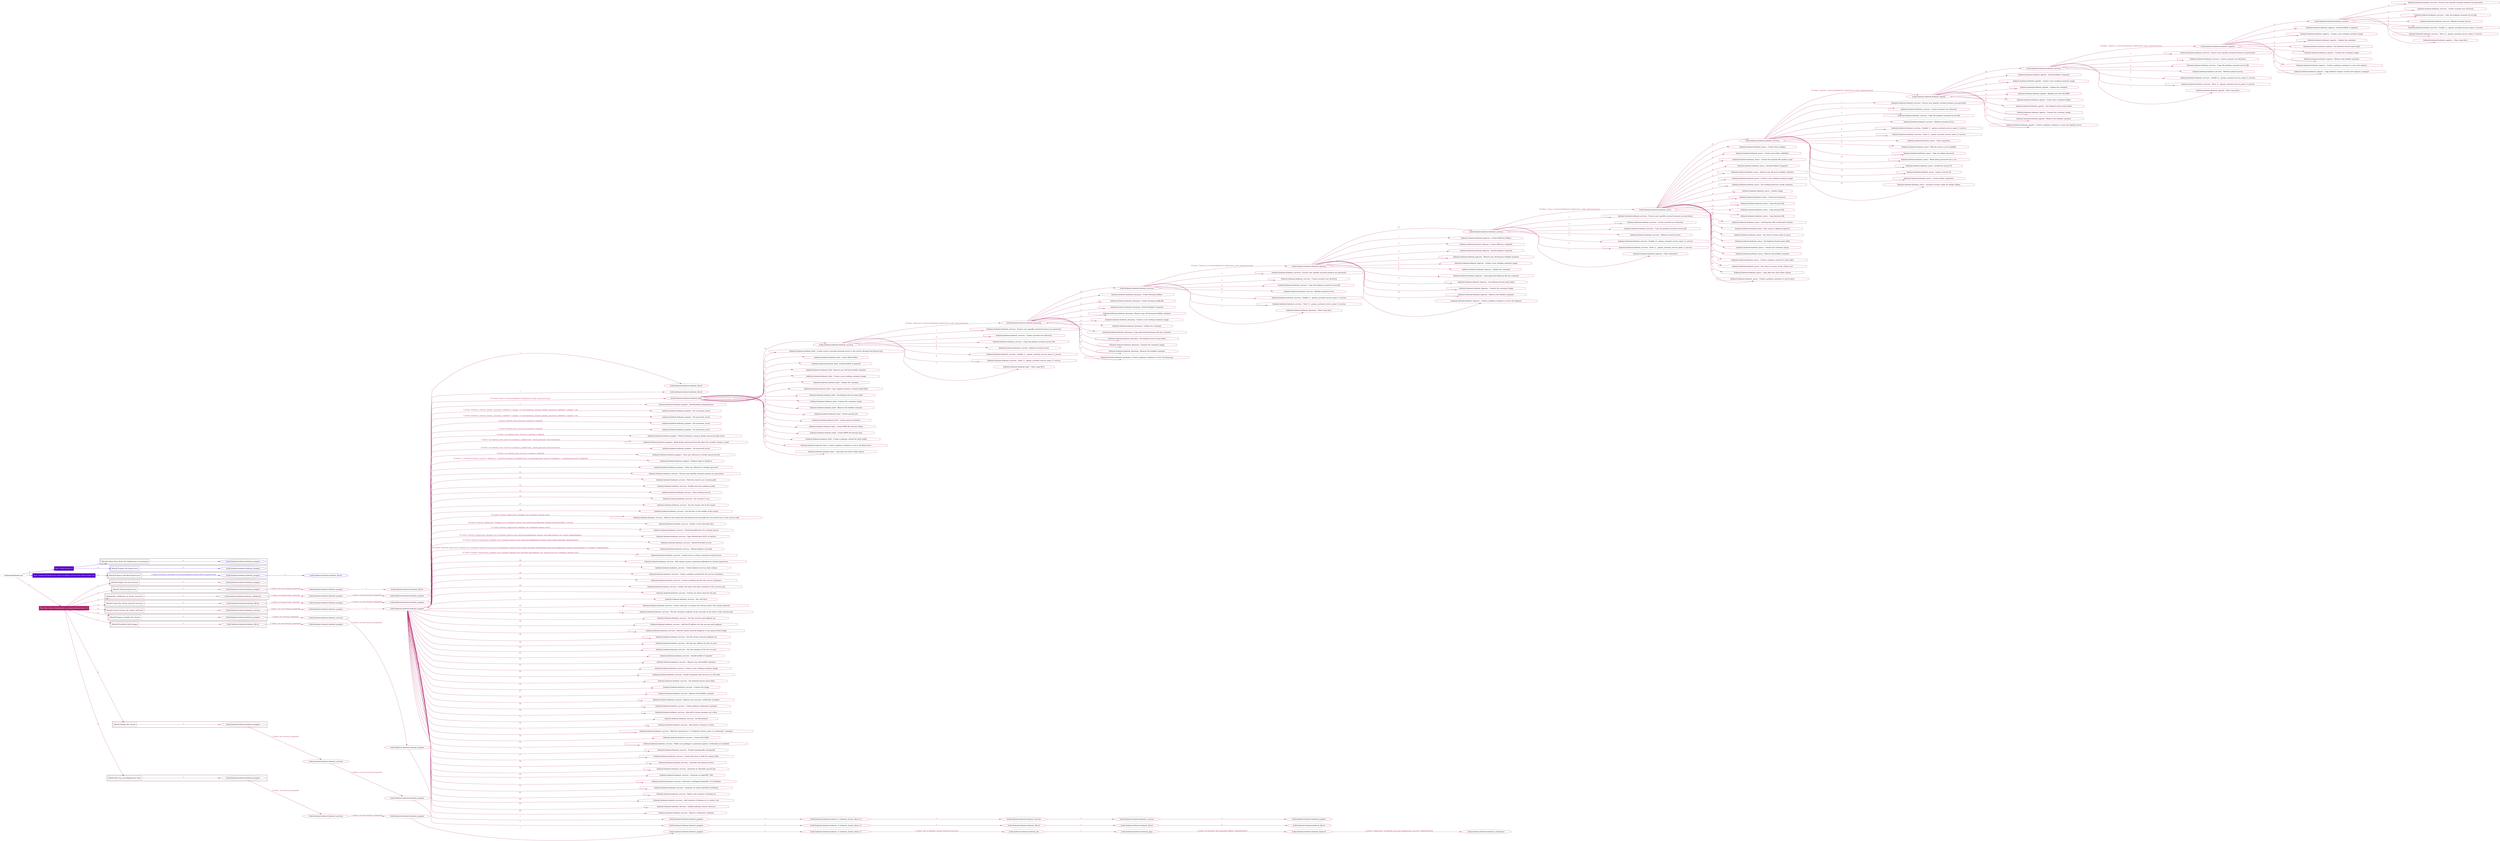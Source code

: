 digraph {
	graph [concentrate=true ordering=in rankdir=LR ratio=fill]
	edge [esep=5 sep=10]
	"kubeinit/playbook.yml" [id=root_node style=dotted]
	play_8cef3a4c [label="Play: Initial setup (1)" color="#5201cb" fontcolor="#ffffff" id=play_8cef3a4c shape=box style=filled tooltip=localhost]
	"kubeinit/playbook.yml" -> play_8cef3a4c [label="1 " color="#5201cb" fontcolor="#5201cb" id=edge_17c299c5 labeltooltip="1 " tooltip="1 "]
	subgraph "kubeinit.kubeinit.kubeinit_prepare" {
		role_3847fc1f [label="[role] kubeinit.kubeinit.kubeinit_prepare" color="#5201cb" id=role_3847fc1f tooltip="kubeinit.kubeinit.kubeinit_prepare"]
	}
	subgraph "kubeinit.kubeinit.kubeinit_prepare" {
		role_7666f7af [label="[role] kubeinit.kubeinit.kubeinit_prepare" color="#5201cb" id=role_7666f7af tooltip="kubeinit.kubeinit.kubeinit_prepare"]
	}
	subgraph "Play: Initial setup (1)" {
		play_8cef3a4c -> block_e8ceea10 [label=1 color="#5201cb" fontcolor="#5201cb" id=edge_f2a83877 labeltooltip=1 tooltip=1]
		subgraph cluster_block_e8ceea10 {
			block_e8ceea10 [label="[block] Gather facts about the deployment environment" color="#5201cb" id=block_e8ceea10 labeltooltip="Gather facts about the deployment environment" shape=box tooltip="Gather facts about the deployment environment"]
			block_e8ceea10 -> role_3847fc1f [label="1 " color="#5201cb" fontcolor="#5201cb" id=edge_942d34c9 labeltooltip="1 " tooltip="1 "]
		}
		play_8cef3a4c -> block_40e2afe2 [label=2 color="#5201cb" fontcolor="#5201cb" id=edge_42d0459b labeltooltip=2 tooltip=2]
		subgraph cluster_block_40e2afe2 {
			block_40e2afe2 [label="[block] Prepare the hypervisors" color="#5201cb" id=block_40e2afe2 labeltooltip="Prepare the hypervisors" shape=box tooltip="Prepare the hypervisors"]
			block_40e2afe2 -> role_7666f7af [label="1 " color="#5201cb" fontcolor="#5201cb" id=edge_2a9443d7 labeltooltip="1 " tooltip="1 "]
		}
	}
	play_cf8293ec [label="Play: Prepare all hypervisor hosts to deploy service and cluster nodes (0)" color="#5400cc" fontcolor="#ffffff" id=play_cf8293ec shape=box style=filled tooltip="Play: Prepare all hypervisor hosts to deploy service and cluster nodes (0)"]
	"kubeinit/playbook.yml" -> play_cf8293ec [label="2 " color="#5400cc" fontcolor="#5400cc" id=edge_a3e6be4d labeltooltip="2 " tooltip="2 "]
	subgraph "kubeinit.kubeinit.kubeinit_libvirt" {
		role_a76dc1c3 [label="[role] kubeinit.kubeinit.kubeinit_libvirt" color="#5400cc" id=role_a76dc1c3 tooltip="kubeinit.kubeinit.kubeinit_libvirt"]
	}
	subgraph "kubeinit.kubeinit.kubeinit_prepare" {
		role_f31ab935 [label="[role] kubeinit.kubeinit.kubeinit_prepare" color="#5400cc" id=role_f31ab935 tooltip="kubeinit.kubeinit.kubeinit_prepare"]
		role_f31ab935 -> role_a76dc1c3 [label="1 " color="#5400cc" fontcolor="#5400cc" id=edge_dda21e61 labeltooltip="1 " tooltip="1 "]
	}
	subgraph "Play: Prepare all hypervisor hosts to deploy service and cluster nodes (0)" {
		play_cf8293ec -> block_4b6ba2bd [label=1 color="#5400cc" fontcolor="#5400cc" id=edge_2ac8cb15 labeltooltip=1 tooltip=1]
		subgraph cluster_block_4b6ba2bd {
			block_4b6ba2bd [label="[block] Prepare individual hypervisors" color="#5400cc" id=block_4b6ba2bd labeltooltip="Prepare individual hypervisors" shape=box tooltip="Prepare individual hypervisors"]
			block_4b6ba2bd -> role_f31ab935 [label="1 [when: inventory_hostname in hostvars['kubeinit-cluster-facts'].hypervisors]" color="#5400cc" fontcolor="#5400cc" id=edge_fd5c8234 labeltooltip="1 [when: inventory_hostname in hostvars['kubeinit-cluster-facts'].hypervisors]" tooltip="1 [when: inventory_hostname in hostvars['kubeinit-cluster-facts'].hypervisors]"]
		}
	}
	play_60a7fbb4 [label="Play: Run cluster deployment on prepared hypervisors (1)" color="#ac2066" fontcolor="#ffffff" id=play_60a7fbb4 shape=box style=filled tooltip=localhost]
	"kubeinit/playbook.yml" -> play_60a7fbb4 [label="3 " color="#ac2066" fontcolor="#ac2066" id=edge_ac8172dd labeltooltip="3 " tooltip="3 "]
	subgraph "kubeinit.kubeinit.kubeinit_prepare" {
		role_06396f2d [label="[role] kubeinit.kubeinit.kubeinit_prepare" color="#ac2066" id=role_06396f2d tooltip="kubeinit.kubeinit.kubeinit_prepare"]
	}
	subgraph "kubeinit.kubeinit.kubeinit_libvirt" {
		role_47a25662 [label="[role] kubeinit.kubeinit.kubeinit_libvirt" color="#ac2066" id=role_47a25662 tooltip="kubeinit.kubeinit.kubeinit_libvirt"]
	}
	subgraph "kubeinit.kubeinit.kubeinit_prepare" {
		role_445d8400 [label="[role] kubeinit.kubeinit.kubeinit_prepare" color="#ac2066" id=role_445d8400 tooltip="kubeinit.kubeinit.kubeinit_prepare"]
		role_445d8400 -> role_47a25662 [label="1 " color="#ac2066" fontcolor="#ac2066" id=edge_ed7bb40b labeltooltip="1 " tooltip="1 "]
	}
	subgraph "kubeinit.kubeinit.kubeinit_prepare" {
		role_07289428 [label="[role] kubeinit.kubeinit.kubeinit_prepare" color="#ac2066" id=role_07289428 tooltip="kubeinit.kubeinit.kubeinit_prepare"]
		role_07289428 -> role_445d8400 [label="1 [when: not environment_prepared]" color="#ac2066" fontcolor="#ac2066" id=edge_cba880a9 labeltooltip="1 [when: not environment_prepared]" tooltip="1 [when: not environment_prepared]"]
	}
	subgraph "kubeinit.kubeinit.kubeinit_libvirt" {
		role_dbc703d6 [label="[role] kubeinit.kubeinit.kubeinit_libvirt" color="#ac2066" id=role_dbc703d6 tooltip="kubeinit.kubeinit.kubeinit_libvirt"]
	}
	subgraph "kubeinit.kubeinit.kubeinit_prepare" {
		role_decbd236 [label="[role] kubeinit.kubeinit.kubeinit_prepare" color="#ac2066" id=role_decbd236 tooltip="kubeinit.kubeinit.kubeinit_prepare"]
		role_decbd236 -> role_dbc703d6 [label="1 " color="#ac2066" fontcolor="#ac2066" id=edge_3e687321 labeltooltip="1 " tooltip="1 "]
	}
	subgraph "kubeinit.kubeinit.kubeinit_prepare" {
		role_fc70170d [label="[role] kubeinit.kubeinit.kubeinit_prepare" color="#ac2066" id=role_fc70170d tooltip="kubeinit.kubeinit.kubeinit_prepare"]
		role_fc70170d -> role_decbd236 [label="1 [when: not environment_prepared]" color="#ac2066" fontcolor="#ac2066" id=edge_cda5682b labeltooltip="1 [when: not environment_prepared]" tooltip="1 [when: not environment_prepared]"]
	}
	subgraph "kubeinit.kubeinit.kubeinit_validations" {
		role_296fe448 [label="[role] kubeinit.kubeinit.kubeinit_validations" color="#ac2066" id=role_296fe448 tooltip="kubeinit.kubeinit.kubeinit_validations"]
		role_296fe448 -> role_fc70170d [label="1 [when: not hypervisors_cleaned]" color="#ac2066" fontcolor="#ac2066" id=edge_bd645770 labeltooltip="1 [when: not hypervisors_cleaned]" tooltip="1 [when: not hypervisors_cleaned]"]
	}
	subgraph "kubeinit.kubeinit.kubeinit_libvirt" {
		role_4daa6a52 [label="[role] kubeinit.kubeinit.kubeinit_libvirt" color="#ac2066" id=role_4daa6a52 tooltip="kubeinit.kubeinit.kubeinit_libvirt"]
	}
	subgraph "kubeinit.kubeinit.kubeinit_prepare" {
		role_a2207359 [label="[role] kubeinit.kubeinit.kubeinit_prepare" color="#ac2066" id=role_a2207359 tooltip="kubeinit.kubeinit.kubeinit_prepare"]
		role_a2207359 -> role_4daa6a52 [label="1 " color="#ac2066" fontcolor="#ac2066" id=edge_f012bc40 labeltooltip="1 " tooltip="1 "]
	}
	subgraph "kubeinit.kubeinit.kubeinit_prepare" {
		role_092969f9 [label="[role] kubeinit.kubeinit.kubeinit_prepare" color="#ac2066" id=role_092969f9 tooltip="kubeinit.kubeinit.kubeinit_prepare"]
		role_092969f9 -> role_a2207359 [label="1 [when: not environment_prepared]" color="#ac2066" fontcolor="#ac2066" id=edge_c143bb31 labeltooltip="1 [when: not environment_prepared]" tooltip="1 [when: not environment_prepared]"]
	}
	subgraph "kubeinit.kubeinit.kubeinit_libvirt" {
		role_4e0a5024 [label="[role] kubeinit.kubeinit.kubeinit_libvirt" color="#ac2066" id=role_4e0a5024 tooltip="kubeinit.kubeinit.kubeinit_libvirt"]
		role_4e0a5024 -> role_092969f9 [label="1 [when: not hypervisors_cleaned]" color="#ac2066" fontcolor="#ac2066" id=edge_6a975cce labeltooltip="1 [when: not hypervisors_cleaned]" tooltip="1 [when: not hypervisors_cleaned]"]
	}
	subgraph "kubeinit.kubeinit.kubeinit_services" {
		role_0b92c734 [label="[role] kubeinit.kubeinit.kubeinit_services" color="#ac2066" id=role_0b92c734 tooltip="kubeinit.kubeinit.kubeinit_services"]
		task_73a53df9 [label="kubeinit.kubeinit.kubeinit_services : Ensure user specific systemd instance are persistent" color="#ac2066" hello="kubeinit.kubeinit.kubeinit_services : Ensure user specific systemd instance are persistent" id=task_73a53df9 shape=octagon tooltip="kubeinit.kubeinit.kubeinit_services : Ensure user specific systemd instance are persistent"]
		role_0b92c734 -> task_73a53df9 [label="1 " color="#ac2066" fontcolor="#ac2066" id=edge_f9190c41 labeltooltip="1 " tooltip="1 "]
		task_3c0f01f7 [label="kubeinit.kubeinit.kubeinit_services : Create systemd user directory" color="#ac2066" hello="kubeinit.kubeinit.kubeinit_services : Create systemd user directory" id=task_3c0f01f7 shape=octagon tooltip="kubeinit.kubeinit.kubeinit_services : Create systemd user directory"]
		role_0b92c734 -> task_3c0f01f7 [label="2 " color="#ac2066" fontcolor="#ac2066" id=edge_f12587bc labeltooltip="2 " tooltip="2 "]
		task_a06e759a [label="kubeinit.kubeinit.kubeinit_services : Copy the podman systemd service file" color="#ac2066" hello="kubeinit.kubeinit.kubeinit_services : Copy the podman systemd service file" id=task_a06e759a shape=octagon tooltip="kubeinit.kubeinit.kubeinit_services : Copy the podman systemd service file"]
		role_0b92c734 -> task_a06e759a [label="3 " color="#ac2066" fontcolor="#ac2066" id=edge_3be3036b labeltooltip="3 " tooltip="3 "]
		task_d4936fdb [label="kubeinit.kubeinit.kubeinit_services : Reload systemd service" color="#ac2066" hello="kubeinit.kubeinit.kubeinit_services : Reload systemd service" id=task_d4936fdb shape=octagon tooltip="kubeinit.kubeinit.kubeinit_services : Reload systemd service"]
		role_0b92c734 -> task_d4936fdb [label="4 " color="#ac2066" fontcolor="#ac2066" id=edge_139c9c85 labeltooltip="4 " tooltip="4 "]
		task_6817f38c [label="kubeinit.kubeinit.kubeinit_services : Enable {{ _param_systemd_service_name }}.service" color="#ac2066" hello="kubeinit.kubeinit.kubeinit_services : Enable {{ _param_systemd_service_name }}.service" id=task_6817f38c shape=octagon tooltip="kubeinit.kubeinit.kubeinit_services : Enable {{ _param_systemd_service_name }}.service"]
		role_0b92c734 -> task_6817f38c [label="5 " color="#ac2066" fontcolor="#ac2066" id=edge_a864a8d2 labeltooltip="5 " tooltip="5 "]
		task_4dfca165 [label="kubeinit.kubeinit.kubeinit_services : Start {{ _param_systemd_service_name }}.service" color="#ac2066" hello="kubeinit.kubeinit.kubeinit_services : Start {{ _param_systemd_service_name }}.service" id=task_4dfca165 shape=octagon tooltip="kubeinit.kubeinit.kubeinit_services : Start {{ _param_systemd_service_name }}.service"]
		role_0b92c734 -> task_4dfca165 [label="6 " color="#ac2066" fontcolor="#ac2066" id=edge_9841b202 labeltooltip="6 " tooltip="6 "]
		task_356c67a3 [label="kubeinit.kubeinit.kubeinit_registry : Clear temp facts" color="#ac2066" hello="kubeinit.kubeinit.kubeinit_registry : Clear temp facts" id=task_356c67a3 shape=octagon tooltip="kubeinit.kubeinit.kubeinit_registry : Clear temp facts"]
		role_0b92c734 -> task_356c67a3 [label="7 " color="#ac2066" fontcolor="#ac2066" id=edge_81dc2546 labeltooltip="7 " tooltip="7 "]
	}
	subgraph "kubeinit.kubeinit.kubeinit_registry" {
		role_dd9a5f2f [label="[role] kubeinit.kubeinit.kubeinit_registry" color="#ac2066" id=role_dd9a5f2f tooltip="kubeinit.kubeinit.kubeinit_registry"]
		task_00b4ae8b [label="kubeinit.kubeinit.kubeinit_registry : Install buildah if required" color="#ac2066" hello="kubeinit.kubeinit.kubeinit_registry : Install buildah if required" id=task_00b4ae8b shape=octagon tooltip="kubeinit.kubeinit.kubeinit_registry : Install buildah if required"]
		role_dd9a5f2f -> task_00b4ae8b [label="1 " color="#ac2066" fontcolor="#ac2066" id=edge_32471167 labeltooltip="1 " tooltip="1 "]
		task_dc3c2afe [label="kubeinit.kubeinit.kubeinit_registry : Create a new working container image" color="#ac2066" hello="kubeinit.kubeinit.kubeinit_registry : Create a new working container image" id=task_dc3c2afe shape=octagon tooltip="kubeinit.kubeinit.kubeinit_registry : Create a new working container image"]
		role_dd9a5f2f -> task_dc3c2afe [label="2 " color="#ac2066" fontcolor="#ac2066" id=edge_b3442202 labeltooltip="2 " tooltip="2 "]
		task_dceabd87 [label="kubeinit.kubeinit.kubeinit_registry : Update the container" color="#ac2066" hello="kubeinit.kubeinit.kubeinit_registry : Update the container" id=task_dceabd87 shape=octagon tooltip="kubeinit.kubeinit.kubeinit_registry : Update the container"]
		role_dd9a5f2f -> task_dceabd87 [label="3 " color="#ac2066" fontcolor="#ac2066" id=edge_6bf0c3d4 labeltooltip="3 " tooltip="3 "]
		task_4c495abf [label="kubeinit.kubeinit.kubeinit_registry : Set kubeinit-cluster-name label" color="#ac2066" hello="kubeinit.kubeinit.kubeinit_registry : Set kubeinit-cluster-name label" id=task_4c495abf shape=octagon tooltip="kubeinit.kubeinit.kubeinit_registry : Set kubeinit-cluster-name label"]
		role_dd9a5f2f -> task_4c495abf [label="4 " color="#ac2066" fontcolor="#ac2066" id=edge_f0a170fa labeltooltip="4 " tooltip="4 "]
		task_e5c82087 [label="kubeinit.kubeinit.kubeinit_registry : Commit the container image" color="#ac2066" hello="kubeinit.kubeinit.kubeinit_registry : Commit the container image" id=task_e5c82087 shape=octagon tooltip="kubeinit.kubeinit.kubeinit_registry : Commit the container image"]
		role_dd9a5f2f -> task_e5c82087 [label="5 " color="#ac2066" fontcolor="#ac2066" id=edge_c3487faf labeltooltip="5 " tooltip="5 "]
		task_66bc4dd5 [label="kubeinit.kubeinit.kubeinit_registry : Remove the buildah container" color="#ac2066" hello="kubeinit.kubeinit.kubeinit_registry : Remove the buildah container" id=task_66bc4dd5 shape=octagon tooltip="kubeinit.kubeinit.kubeinit_registry : Remove the buildah container"]
		role_dd9a5f2f -> task_66bc4dd5 [label="6 " color="#ac2066" fontcolor="#ac2066" id=edge_437eb88f labeltooltip="6 " tooltip="6 "]
		task_4cb05c72 [label="kubeinit.kubeinit.kubeinit_registry : Create a podman container to serve the registry" color="#ac2066" hello="kubeinit.kubeinit.kubeinit_registry : Create a podman container to serve the registry" id=task_4cb05c72 shape=octagon tooltip="kubeinit.kubeinit.kubeinit_registry : Create a podman container to serve the registry"]
		role_dd9a5f2f -> task_4cb05c72 [label="7 " color="#ac2066" fontcolor="#ac2066" id=edge_d653f613 labeltooltip="7 " tooltip="7 "]
		task_3300d605 [label="kubeinit.kubeinit.kubeinit_registry : Copy kubeinit registry secrets into registry container" color="#ac2066" hello="kubeinit.kubeinit.kubeinit_registry : Copy kubeinit registry secrets into registry container" id=task_3300d605 shape=octagon tooltip="kubeinit.kubeinit.kubeinit_registry : Copy kubeinit registry secrets into registry container"]
		role_dd9a5f2f -> task_3300d605 [label="8 " color="#ac2066" fontcolor="#ac2066" id=edge_2e1743f1 labeltooltip="8 " tooltip="8 "]
		role_dd9a5f2f -> role_0b92c734 [label="9 " color="#ac2066" fontcolor="#ac2066" id=edge_fd1457d9 labeltooltip="9 " tooltip="9 "]
	}
	subgraph "kubeinit.kubeinit.kubeinit_services" {
		role_b7c67c7a [label="[role] kubeinit.kubeinit.kubeinit_services" color="#ac2066" id=role_b7c67c7a tooltip="kubeinit.kubeinit.kubeinit_services"]
		task_52b29bca [label="kubeinit.kubeinit.kubeinit_services : Ensure user specific systemd instance are persistent" color="#ac2066" hello="kubeinit.kubeinit.kubeinit_services : Ensure user specific systemd instance are persistent" id=task_52b29bca shape=octagon tooltip="kubeinit.kubeinit.kubeinit_services : Ensure user specific systemd instance are persistent"]
		role_b7c67c7a -> task_52b29bca [label="1 " color="#ac2066" fontcolor="#ac2066" id=edge_a8ed53da labeltooltip="1 " tooltip="1 "]
		task_242979f7 [label="kubeinit.kubeinit.kubeinit_services : Create systemd user directory" color="#ac2066" hello="kubeinit.kubeinit.kubeinit_services : Create systemd user directory" id=task_242979f7 shape=octagon tooltip="kubeinit.kubeinit.kubeinit_services : Create systemd user directory"]
		role_b7c67c7a -> task_242979f7 [label="2 " color="#ac2066" fontcolor="#ac2066" id=edge_d068c2cb labeltooltip="2 " tooltip="2 "]
		task_be715fa3 [label="kubeinit.kubeinit.kubeinit_services : Copy the podman systemd service file" color="#ac2066" hello="kubeinit.kubeinit.kubeinit_services : Copy the podman systemd service file" id=task_be715fa3 shape=octagon tooltip="kubeinit.kubeinit.kubeinit_services : Copy the podman systemd service file"]
		role_b7c67c7a -> task_be715fa3 [label="3 " color="#ac2066" fontcolor="#ac2066" id=edge_590461e6 labeltooltip="3 " tooltip="3 "]
		task_7fc4e09d [label="kubeinit.kubeinit.kubeinit_services : Reload systemd service" color="#ac2066" hello="kubeinit.kubeinit.kubeinit_services : Reload systemd service" id=task_7fc4e09d shape=octagon tooltip="kubeinit.kubeinit.kubeinit_services : Reload systemd service"]
		role_b7c67c7a -> task_7fc4e09d [label="4 " color="#ac2066" fontcolor="#ac2066" id=edge_871e7778 labeltooltip="4 " tooltip="4 "]
		task_70597282 [label="kubeinit.kubeinit.kubeinit_services : Enable {{ _param_systemd_service_name }}.service" color="#ac2066" hello="kubeinit.kubeinit.kubeinit_services : Enable {{ _param_systemd_service_name }}.service" id=task_70597282 shape=octagon tooltip="kubeinit.kubeinit.kubeinit_services : Enable {{ _param_systemd_service_name }}.service"]
		role_b7c67c7a -> task_70597282 [label="5 " color="#ac2066" fontcolor="#ac2066" id=edge_047330a8 labeltooltip="5 " tooltip="5 "]
		task_5066209e [label="kubeinit.kubeinit.kubeinit_services : Start {{ _param_systemd_service_name }}.service" color="#ac2066" hello="kubeinit.kubeinit.kubeinit_services : Start {{ _param_systemd_service_name }}.service" id=task_5066209e shape=octagon tooltip="kubeinit.kubeinit.kubeinit_services : Start {{ _param_systemd_service_name }}.service"]
		role_b7c67c7a -> task_5066209e [label="6 " color="#ac2066" fontcolor="#ac2066" id=edge_88658b9d labeltooltip="6 " tooltip="6 "]
		task_c1d9da47 [label="kubeinit.kubeinit.kubeinit_apache : Clear temp facts" color="#ac2066" hello="kubeinit.kubeinit.kubeinit_apache : Clear temp facts" id=task_c1d9da47 shape=octagon tooltip="kubeinit.kubeinit.kubeinit_apache : Clear temp facts"]
		role_b7c67c7a -> task_c1d9da47 [label="7 " color="#ac2066" fontcolor="#ac2066" id=edge_d22e848b labeltooltip="7 " tooltip="7 "]
		role_b7c67c7a -> role_dd9a5f2f [label="8 [when: 'registry' in hostvars[kubeinit_deployment_node_name].services]" color="#ac2066" fontcolor="#ac2066" id=edge_6b7ac7e3 labeltooltip="8 [when: 'registry' in hostvars[kubeinit_deployment_node_name].services]" tooltip="8 [when: 'registry' in hostvars[kubeinit_deployment_node_name].services]"]
	}
	subgraph "kubeinit.kubeinit.kubeinit_apache" {
		role_96bfcee0 [label="[role] kubeinit.kubeinit.kubeinit_apache" color="#ac2066" id=role_96bfcee0 tooltip="kubeinit.kubeinit.kubeinit_apache"]
		task_a79cf82e [label="kubeinit.kubeinit.kubeinit_apache : Install buildah if required" color="#ac2066" hello="kubeinit.kubeinit.kubeinit_apache : Install buildah if required" id=task_a79cf82e shape=octagon tooltip="kubeinit.kubeinit.kubeinit_apache : Install buildah if required"]
		role_96bfcee0 -> task_a79cf82e [label="1 " color="#ac2066" fontcolor="#ac2066" id=edge_4c2aba87 labeltooltip="1 " tooltip="1 "]
		task_b87c5d43 [label="kubeinit.kubeinit.kubeinit_apache : Create a new working container image" color="#ac2066" hello="kubeinit.kubeinit.kubeinit_apache : Create a new working container image" id=task_b87c5d43 shape=octagon tooltip="kubeinit.kubeinit.kubeinit_apache : Create a new working container image"]
		role_96bfcee0 -> task_b87c5d43 [label="2 " color="#ac2066" fontcolor="#ac2066" id=edge_08fbce1d labeltooltip="2 " tooltip="2 "]
		task_036caa8c [label="kubeinit.kubeinit.kubeinit_apache : Update the container" color="#ac2066" hello="kubeinit.kubeinit.kubeinit_apache : Update the container" id=task_036caa8c shape=octagon tooltip="kubeinit.kubeinit.kubeinit_apache : Update the container"]
		role_96bfcee0 -> task_036caa8c [label="3 " color="#ac2066" fontcolor="#ac2066" id=edge_72f0fa57 labeltooltip="3 " tooltip="3 "]
		task_9cd1112c [label="kubeinit.kubeinit.kubeinit_apache : Replace port 80 with 8080" color="#ac2066" hello="kubeinit.kubeinit.kubeinit_apache : Replace port 80 with 8080" id=task_9cd1112c shape=octagon tooltip="kubeinit.kubeinit.kubeinit_apache : Replace port 80 with 8080"]
		role_96bfcee0 -> task_9cd1112c [label="4 " color="#ac2066" fontcolor="#ac2066" id=edge_86c94db2 labeltooltip="4 " tooltip="4 "]
		task_e0ab860a [label="kubeinit.kubeinit.kubeinit_apache : Create link to kubeinit folder" color="#ac2066" hello="kubeinit.kubeinit.kubeinit_apache : Create link to kubeinit folder" id=task_e0ab860a shape=octagon tooltip="kubeinit.kubeinit.kubeinit_apache : Create link to kubeinit folder"]
		role_96bfcee0 -> task_e0ab860a [label="5 " color="#ac2066" fontcolor="#ac2066" id=edge_42519d61 labeltooltip="5 " tooltip="5 "]
		task_44b246a2 [label="kubeinit.kubeinit.kubeinit_apache : Set kubeinit-cluster-name label" color="#ac2066" hello="kubeinit.kubeinit.kubeinit_apache : Set kubeinit-cluster-name label" id=task_44b246a2 shape=octagon tooltip="kubeinit.kubeinit.kubeinit_apache : Set kubeinit-cluster-name label"]
		role_96bfcee0 -> task_44b246a2 [label="6 " color="#ac2066" fontcolor="#ac2066" id=edge_1b467f01 labeltooltip="6 " tooltip="6 "]
		task_72c027c9 [label="kubeinit.kubeinit.kubeinit_apache : Commit the container image" color="#ac2066" hello="kubeinit.kubeinit.kubeinit_apache : Commit the container image" id=task_72c027c9 shape=octagon tooltip="kubeinit.kubeinit.kubeinit_apache : Commit the container image"]
		role_96bfcee0 -> task_72c027c9 [label="7 " color="#ac2066" fontcolor="#ac2066" id=edge_016fbf8b labeltooltip="7 " tooltip="7 "]
		task_785a3e38 [label="kubeinit.kubeinit.kubeinit_apache : Remove the buildah container" color="#ac2066" hello="kubeinit.kubeinit.kubeinit_apache : Remove the buildah container" id=task_785a3e38 shape=octagon tooltip="kubeinit.kubeinit.kubeinit_apache : Remove the buildah container"]
		role_96bfcee0 -> task_785a3e38 [label="8 " color="#ac2066" fontcolor="#ac2066" id=edge_f355ddd4 labeltooltip="8 " tooltip="8 "]
		task_e6d03561 [label="kubeinit.kubeinit.kubeinit_apache : Create a podman container to serve the Apache server" color="#ac2066" hello="kubeinit.kubeinit.kubeinit_apache : Create a podman container to serve the Apache server" id=task_e6d03561 shape=octagon tooltip="kubeinit.kubeinit.kubeinit_apache : Create a podman container to serve the Apache server"]
		role_96bfcee0 -> task_e6d03561 [label="9 " color="#ac2066" fontcolor="#ac2066" id=edge_9cce1b38 labeltooltip="9 " tooltip="9 "]
		role_96bfcee0 -> role_b7c67c7a [label="10 " color="#ac2066" fontcolor="#ac2066" id=edge_7a3d1c7f labeltooltip="10 " tooltip="10 "]
	}
	subgraph "kubeinit.kubeinit.kubeinit_services" {
		role_4866195e [label="[role] kubeinit.kubeinit.kubeinit_services" color="#ac2066" id=role_4866195e tooltip="kubeinit.kubeinit.kubeinit_services"]
		task_5134c829 [label="kubeinit.kubeinit.kubeinit_services : Ensure user specific systemd instance are persistent" color="#ac2066" hello="kubeinit.kubeinit.kubeinit_services : Ensure user specific systemd instance are persistent" id=task_5134c829 shape=octagon tooltip="kubeinit.kubeinit.kubeinit_services : Ensure user specific systemd instance are persistent"]
		role_4866195e -> task_5134c829 [label="1 " color="#ac2066" fontcolor="#ac2066" id=edge_1986bb4b labeltooltip="1 " tooltip="1 "]
		task_52d1535c [label="kubeinit.kubeinit.kubeinit_services : Create systemd user directory" color="#ac2066" hello="kubeinit.kubeinit.kubeinit_services : Create systemd user directory" id=task_52d1535c shape=octagon tooltip="kubeinit.kubeinit.kubeinit_services : Create systemd user directory"]
		role_4866195e -> task_52d1535c [label="2 " color="#ac2066" fontcolor="#ac2066" id=edge_16d2f712 labeltooltip="2 " tooltip="2 "]
		task_0d9a70ad [label="kubeinit.kubeinit.kubeinit_services : Copy the podman systemd service file" color="#ac2066" hello="kubeinit.kubeinit.kubeinit_services : Copy the podman systemd service file" id=task_0d9a70ad shape=octagon tooltip="kubeinit.kubeinit.kubeinit_services : Copy the podman systemd service file"]
		role_4866195e -> task_0d9a70ad [label="3 " color="#ac2066" fontcolor="#ac2066" id=edge_8a209ee5 labeltooltip="3 " tooltip="3 "]
		task_609c0c1b [label="kubeinit.kubeinit.kubeinit_services : Reload systemd service" color="#ac2066" hello="kubeinit.kubeinit.kubeinit_services : Reload systemd service" id=task_609c0c1b shape=octagon tooltip="kubeinit.kubeinit.kubeinit_services : Reload systemd service"]
		role_4866195e -> task_609c0c1b [label="4 " color="#ac2066" fontcolor="#ac2066" id=edge_0461b556 labeltooltip="4 " tooltip="4 "]
		task_00269293 [label="kubeinit.kubeinit.kubeinit_services : Enable {{ _param_systemd_service_name }}.service" color="#ac2066" hello="kubeinit.kubeinit.kubeinit_services : Enable {{ _param_systemd_service_name }}.service" id=task_00269293 shape=octagon tooltip="kubeinit.kubeinit.kubeinit_services : Enable {{ _param_systemd_service_name }}.service"]
		role_4866195e -> task_00269293 [label="5 " color="#ac2066" fontcolor="#ac2066" id=edge_65cbf55a labeltooltip="5 " tooltip="5 "]
		task_d75951ba [label="kubeinit.kubeinit.kubeinit_services : Start {{ _param_systemd_service_name }}.service" color="#ac2066" hello="kubeinit.kubeinit.kubeinit_services : Start {{ _param_systemd_service_name }}.service" id=task_d75951ba shape=octagon tooltip="kubeinit.kubeinit.kubeinit_services : Start {{ _param_systemd_service_name }}.service"]
		role_4866195e -> task_d75951ba [label="6 " color="#ac2066" fontcolor="#ac2066" id=edge_76feaad0 labeltooltip="6 " tooltip="6 "]
		task_05cc2a6f [label="kubeinit.kubeinit.kubeinit_nexus : Clear temp facts" color="#ac2066" hello="kubeinit.kubeinit.kubeinit_nexus : Clear temp facts" id=task_05cc2a6f shape=octagon tooltip="kubeinit.kubeinit.kubeinit_nexus : Clear temp facts"]
		role_4866195e -> task_05cc2a6f [label="7 " color="#ac2066" fontcolor="#ac2066" id=edge_0cf620f0 labeltooltip="7 " tooltip="7 "]
		task_b73ea8de [label="kubeinit.kubeinit.kubeinit_nexus : Wait for service to be available" color="#ac2066" hello="kubeinit.kubeinit.kubeinit_nexus : Wait for service to be available" id=task_b73ea8de shape=octagon tooltip="kubeinit.kubeinit.kubeinit_nexus : Wait for service to be available"]
		role_4866195e -> task_b73ea8de [label="8 " color="#ac2066" fontcolor="#ac2066" id=edge_9ca471e5 labeltooltip="8 " tooltip="8 "]
		task_1d260445 [label="kubeinit.kubeinit.kubeinit_nexus : Copy out admin password" color="#ac2066" hello="kubeinit.kubeinit.kubeinit_nexus : Copy out admin password" id=task_1d260445 shape=octagon tooltip="kubeinit.kubeinit.kubeinit_nexus : Copy out admin password"]
		role_4866195e -> task_1d260445 [label="9 " color="#ac2066" fontcolor="#ac2066" id=edge_1e367eb4 labeltooltip="9 " tooltip="9 "]
		task_5b15f721 [label="kubeinit.kubeinit.kubeinit_nexus : Read admin password into a var" color="#ac2066" hello="kubeinit.kubeinit.kubeinit_nexus : Read admin password into a var" id=task_5b15f721 shape=octagon tooltip="kubeinit.kubeinit.kubeinit_nexus : Read admin password into a var"]
		role_4866195e -> task_5b15f721 [label="10 " color="#ac2066" fontcolor="#ac2066" id=edge_7e88240b labeltooltip="10 " tooltip="10 "]
		task_06857fa2 [label="kubeinit.kubeinit.kubeinit_nexus : Install the nexus3 cli" color="#ac2066" hello="kubeinit.kubeinit.kubeinit_nexus : Install the nexus3 cli" id=task_06857fa2 shape=octagon tooltip="kubeinit.kubeinit.kubeinit_nexus : Install the nexus3 cli"]
		role_4866195e -> task_06857fa2 [label="11 " color="#ac2066" fontcolor="#ac2066" id=edge_53073348 labeltooltip="11 " tooltip="11 "]
		task_8c96eb99 [label="kubeinit.kubeinit.kubeinit_nexus : Login to nexus3 cli" color="#ac2066" hello="kubeinit.kubeinit.kubeinit_nexus : Login to nexus3 cli" id=task_8c96eb99 shape=octagon tooltip="kubeinit.kubeinit.kubeinit_nexus : Login to nexus3 cli"]
		role_4866195e -> task_8c96eb99 [label="12 " color="#ac2066" fontcolor="#ac2066" id=edge_0cfa8a5f labeltooltip="12 " tooltip="12 "]
		task_1212fdad [label="kubeinit.kubeinit.kubeinit_nexus : Create docker repository" color="#ac2066" hello="kubeinit.kubeinit.kubeinit_nexus : Create docker repository" id=task_1212fdad shape=octagon tooltip="kubeinit.kubeinit.kubeinit_nexus : Create docker repository"]
		role_4866195e -> task_1212fdad [label="13 " color="#ac2066" fontcolor="#ac2066" id=edge_dd3eb440 labeltooltip="13 " tooltip="13 "]
		task_aeeee62a [label="kubeinit.kubeinit.kubeinit_nexus : Activate security realm for docker tokens" color="#ac2066" hello="kubeinit.kubeinit.kubeinit_nexus : Activate security realm for docker tokens" id=task_aeeee62a shape=octagon tooltip="kubeinit.kubeinit.kubeinit_nexus : Activate security realm for docker tokens"]
		role_4866195e -> task_aeeee62a [label="14 " color="#ac2066" fontcolor="#ac2066" id=edge_05c57be9 labeltooltip="14 " tooltip="14 "]
		role_4866195e -> role_96bfcee0 [label="15 [when: 'apache' in hostvars[kubeinit_deployment_node_name].services]" color="#ac2066" fontcolor="#ac2066" id=edge_f9857713 labeltooltip="15 [when: 'apache' in hostvars[kubeinit_deployment_node_name].services]" tooltip="15 [when: 'apache' in hostvars[kubeinit_deployment_node_name].services]"]
	}
	subgraph "kubeinit.kubeinit.kubeinit_nexus" {
		role_916d7af7 [label="[role] kubeinit.kubeinit.kubeinit_nexus" color="#ac2066" id=role_916d7af7 tooltip="kubeinit.kubeinit.kubeinit_nexus"]
		task_752851ca [label="kubeinit.kubeinit.kubeinit_nexus : Create Nexus folders" color="#ac2066" hello="kubeinit.kubeinit.kubeinit_nexus : Create Nexus folders" id=task_752851ca shape=octagon tooltip="kubeinit.kubeinit.kubeinit_nexus : Create Nexus folders"]
		role_916d7af7 -> task_752851ca [label="1 " color="#ac2066" fontcolor="#ac2066" id=edge_f735094f labeltooltip="1 " tooltip="1 "]
		task_fc49d734 [label="kubeinit.kubeinit.kubeinit_nexus : Create nexus-data subfolders" color="#ac2066" hello="kubeinit.kubeinit.kubeinit_nexus : Create nexus-data subfolders" id=task_fc49d734 shape=octagon tooltip="kubeinit.kubeinit.kubeinit_nexus : Create nexus-data subfolders"]
		role_916d7af7 -> task_fc49d734 [label="2 " color="#ac2066" fontcolor="#ac2066" id=edge_c51709ed labeltooltip="2 " tooltip="2 "]
		task_f384b3fd [label="kubeinit.kubeinit.kubeinit_nexus : Create the property file update script" color="#ac2066" hello="kubeinit.kubeinit.kubeinit_nexus : Create the property file update script" id=task_f384b3fd shape=octagon tooltip="kubeinit.kubeinit.kubeinit_nexus : Create the property file update script"]
		role_916d7af7 -> task_f384b3fd [label="3 " color="#ac2066" fontcolor="#ac2066" id=edge_ba8c5a17 labeltooltip="3 " tooltip="3 "]
		task_c5ec4e14 [label="kubeinit.kubeinit.kubeinit_nexus : Install buildah if required" color="#ac2066" hello="kubeinit.kubeinit.kubeinit_nexus : Install buildah if required" id=task_c5ec4e14 shape=octagon tooltip="kubeinit.kubeinit.kubeinit_nexus : Install buildah if required"]
		role_916d7af7 -> task_c5ec4e14 [label="4 " color="#ac2066" fontcolor="#ac2066" id=edge_2a39448e labeltooltip="4 " tooltip="4 "]
		task_572da428 [label="kubeinit.kubeinit.kubeinit_nexus : Remove any old nexus buildah container" color="#ac2066" hello="kubeinit.kubeinit.kubeinit_nexus : Remove any old nexus buildah container" id=task_572da428 shape=octagon tooltip="kubeinit.kubeinit.kubeinit_nexus : Remove any old nexus buildah container"]
		role_916d7af7 -> task_572da428 [label="5 " color="#ac2066" fontcolor="#ac2066" id=edge_e23692e1 labeltooltip="5 " tooltip="5 "]
		task_254ce5e3 [label="kubeinit.kubeinit.kubeinit_nexus : Create a new working container image" color="#ac2066" hello="kubeinit.kubeinit.kubeinit_nexus : Create a new working container image" id=task_254ce5e3 shape=octagon tooltip="kubeinit.kubeinit.kubeinit_nexus : Create a new working container image"]
		role_916d7af7 -> task_254ce5e3 [label="6 " color="#ac2066" fontcolor="#ac2066" id=edge_75968630 labeltooltip="6 " tooltip="6 "]
		task_6420ba99 [label="kubeinit.kubeinit.kubeinit_nexus : Set working directory inside container" color="#ac2066" hello="kubeinit.kubeinit.kubeinit_nexus : Set working directory inside container" id=task_6420ba99 shape=octagon tooltip="kubeinit.kubeinit.kubeinit_nexus : Set working directory inside container"]
		role_916d7af7 -> task_6420ba99 [label="7 " color="#ac2066" fontcolor="#ac2066" id=edge_bd4284dd labeltooltip="7 " tooltip="7 "]
		task_c98d0fb2 [label="kubeinit.kubeinit.kubeinit_nexus : Update image" color="#ac2066" hello="kubeinit.kubeinit.kubeinit_nexus : Update image" id=task_c98d0fb2 shape=octagon tooltip="kubeinit.kubeinit.kubeinit_nexus : Update image"]
		role_916d7af7 -> task_c98d0fb2 [label="8 " color="#ac2066" fontcolor="#ac2066" id=edge_65192ebb labeltooltip="8 " tooltip="8 "]
		task_ad0ed712 [label="kubeinit.kubeinit.kubeinit_nexus : Create java keystore" color="#ac2066" hello="kubeinit.kubeinit.kubeinit_nexus : Create java keystore" id=task_ad0ed712 shape=octagon tooltip="kubeinit.kubeinit.kubeinit_nexus : Create java keystore"]
		role_916d7af7 -> task_ad0ed712 [label="9 " color="#ac2066" fontcolor="#ac2066" id=edge_8a790e66 labeltooltip="9 " tooltip="9 "]
		task_4afbbc31 [label="kubeinit.kubeinit.kubeinit_nexus : Copy keystore file" color="#ac2066" hello="kubeinit.kubeinit.kubeinit_nexus : Copy keystore file" id=task_4afbbc31 shape=octagon tooltip="kubeinit.kubeinit.kubeinit_nexus : Copy keystore file"]
		role_916d7af7 -> task_4afbbc31 [label="10 " color="#ac2066" fontcolor="#ac2066" id=edge_53f7d6ed labeltooltip="10 " tooltip="10 "]
		task_e368628b [label="kubeinit.kubeinit.kubeinit_nexus : Copy keystore file" color="#ac2066" hello="kubeinit.kubeinit.kubeinit_nexus : Copy keystore file" id=task_e368628b shape=octagon tooltip="kubeinit.kubeinit.kubeinit_nexus : Copy keystore file"]
		role_916d7af7 -> task_e368628b [label="11 " color="#ac2066" fontcolor="#ac2066" id=edge_bfba536f labeltooltip="11 " tooltip="11 "]
		task_c8a761fd [label="kubeinit.kubeinit.kubeinit_nexus : Copy keystore file" color="#ac2066" hello="kubeinit.kubeinit.kubeinit_nexus : Copy keystore file" id=task_c8a761fd shape=octagon tooltip="kubeinit.kubeinit.kubeinit_nexus : Copy keystore file"]
		role_916d7af7 -> task_c8a761fd [label="12 " color="#ac2066" fontcolor="#ac2066" id=edge_70008dee labeltooltip="12 " tooltip="12 "]
		task_95de7cd6 [label="kubeinit.kubeinit.kubeinit_nexus : Link keystore file to alternate location" color="#ac2066" hello="kubeinit.kubeinit.kubeinit_nexus : Link keystore file to alternate location" id=task_95de7cd6 shape=octagon tooltip="kubeinit.kubeinit.kubeinit_nexus : Link keystore file to alternate location"]
		role_916d7af7 -> task_95de7cd6 [label="13 " color="#ac2066" fontcolor="#ac2066" id=edge_78eb3924 labeltooltip="13 " tooltip="13 "]
		task_4ec67d7f [label="kubeinit.kubeinit.kubeinit_nexus : Run script to update properties" color="#ac2066" hello="kubeinit.kubeinit.kubeinit_nexus : Run script to update properties" id=task_4ec67d7f shape=octagon tooltip="kubeinit.kubeinit.kubeinit_nexus : Run script to update properties"]
		role_916d7af7 -> task_4ec67d7f [label="14 " color="#ac2066" fontcolor="#ac2066" id=edge_dea85037 labeltooltip="14 " tooltip="14 "]
		task_87284e7d [label="kubeinit.kubeinit.kubeinit_nexus : Set owner of nexus data to nexus" color="#ac2066" hello="kubeinit.kubeinit.kubeinit_nexus : Set owner of nexus data to nexus" id=task_87284e7d shape=octagon tooltip="kubeinit.kubeinit.kubeinit_nexus : Set owner of nexus data to nexus"]
		role_916d7af7 -> task_87284e7d [label="15 " color="#ac2066" fontcolor="#ac2066" id=edge_e53e5e8d labeltooltip="15 " tooltip="15 "]
		task_6bbb8cb4 [label="kubeinit.kubeinit.kubeinit_nexus : Set kubeinit-cluster-name label" color="#ac2066" hello="kubeinit.kubeinit.kubeinit_nexus : Set kubeinit-cluster-name label" id=task_6bbb8cb4 shape=octagon tooltip="kubeinit.kubeinit.kubeinit_nexus : Set kubeinit-cluster-name label"]
		role_916d7af7 -> task_6bbb8cb4 [label="16 " color="#ac2066" fontcolor="#ac2066" id=edge_557b6b42 labeltooltip="16 " tooltip="16 "]
		task_a3ff1ff0 [label="kubeinit.kubeinit.kubeinit_nexus : Commit the container image" color="#ac2066" hello="kubeinit.kubeinit.kubeinit_nexus : Commit the container image" id=task_a3ff1ff0 shape=octagon tooltip="kubeinit.kubeinit.kubeinit_nexus : Commit the container image"]
		role_916d7af7 -> task_a3ff1ff0 [label="17 " color="#ac2066" fontcolor="#ac2066" id=edge_35a8815a labeltooltip="17 " tooltip="17 "]
		task_ae55bc85 [label="kubeinit.kubeinit.kubeinit_nexus : Remove the buildah container" color="#ac2066" hello="kubeinit.kubeinit.kubeinit_nexus : Remove the buildah container" id=task_ae55bc85 shape=octagon tooltip="kubeinit.kubeinit.kubeinit_nexus : Remove the buildah container"]
		role_916d7af7 -> task_ae55bc85 [label="18 " color="#ac2066" fontcolor="#ac2066" id=edge_2be241de labeltooltip="18 " tooltip="18 "]
		task_18238492 [label="kubeinit.kubeinit.kubeinit_nexus : Create a podman volume for nexus data" color="#ac2066" hello="kubeinit.kubeinit.kubeinit_nexus : Create a podman volume for nexus data" id=task_18238492 shape=octagon tooltip="kubeinit.kubeinit.kubeinit_nexus : Create a podman volume for nexus data"]
		role_916d7af7 -> task_18238492 [label="19 " color="#ac2066" fontcolor="#ac2066" id=edge_8d84657b labeltooltip="19 " tooltip="19 "]
		task_249a4a51 [label="kubeinit.kubeinit.kubeinit_nexus : Set nexus as owner of the volume root" color="#ac2066" hello="kubeinit.kubeinit.kubeinit_nexus : Set nexus as owner of the volume root" id=task_249a4a51 shape=octagon tooltip="kubeinit.kubeinit.kubeinit_nexus : Set nexus as owner of the volume root"]
		role_916d7af7 -> task_249a4a51 [label="20 " color="#ac2066" fontcolor="#ac2066" id=edge_05da22ef labeltooltip="20 " tooltip="20 "]
		task_30e59d8d [label="kubeinit.kubeinit.kubeinit_nexus : Copy data into nexus-data volume" color="#ac2066" hello="kubeinit.kubeinit.kubeinit_nexus : Copy data into nexus-data volume" id=task_30e59d8d shape=octagon tooltip="kubeinit.kubeinit.kubeinit_nexus : Copy data into nexus-data volume"]
		role_916d7af7 -> task_30e59d8d [label="21 " color="#ac2066" fontcolor="#ac2066" id=edge_ac763fdd labeltooltip="21 " tooltip="21 "]
		task_25dd1c42 [label="kubeinit.kubeinit.kubeinit_nexus : Create a podman container to serve nexus" color="#ac2066" hello="kubeinit.kubeinit.kubeinit_nexus : Create a podman container to serve nexus" id=task_25dd1c42 shape=octagon tooltip="kubeinit.kubeinit.kubeinit_nexus : Create a podman container to serve nexus"]
		role_916d7af7 -> task_25dd1c42 [label="22 " color="#ac2066" fontcolor="#ac2066" id=edge_491d33d0 labeltooltip="22 " tooltip="22 "]
		role_916d7af7 -> role_4866195e [label="23 " color="#ac2066" fontcolor="#ac2066" id=edge_ae3d9108 labeltooltip="23 " tooltip="23 "]
	}
	subgraph "kubeinit.kubeinit.kubeinit_services" {
		role_01a02763 [label="[role] kubeinit.kubeinit.kubeinit_services" color="#ac2066" id=role_01a02763 tooltip="kubeinit.kubeinit.kubeinit_services"]
		task_e6c96947 [label="kubeinit.kubeinit.kubeinit_services : Ensure user specific systemd instance are persistent" color="#ac2066" hello="kubeinit.kubeinit.kubeinit_services : Ensure user specific systemd instance are persistent" id=task_e6c96947 shape=octagon tooltip="kubeinit.kubeinit.kubeinit_services : Ensure user specific systemd instance are persistent"]
		role_01a02763 -> task_e6c96947 [label="1 " color="#ac2066" fontcolor="#ac2066" id=edge_c0d44263 labeltooltip="1 " tooltip="1 "]
		task_fb2b14cc [label="kubeinit.kubeinit.kubeinit_services : Create systemd user directory" color="#ac2066" hello="kubeinit.kubeinit.kubeinit_services : Create systemd user directory" id=task_fb2b14cc shape=octagon tooltip="kubeinit.kubeinit.kubeinit_services : Create systemd user directory"]
		role_01a02763 -> task_fb2b14cc [label="2 " color="#ac2066" fontcolor="#ac2066" id=edge_3404b621 labeltooltip="2 " tooltip="2 "]
		task_92f56f9e [label="kubeinit.kubeinit.kubeinit_services : Copy the podman systemd service file" color="#ac2066" hello="kubeinit.kubeinit.kubeinit_services : Copy the podman systemd service file" id=task_92f56f9e shape=octagon tooltip="kubeinit.kubeinit.kubeinit_services : Copy the podman systemd service file"]
		role_01a02763 -> task_92f56f9e [label="3 " color="#ac2066" fontcolor="#ac2066" id=edge_dc0c10a6 labeltooltip="3 " tooltip="3 "]
		task_804bee3c [label="kubeinit.kubeinit.kubeinit_services : Reload systemd service" color="#ac2066" hello="kubeinit.kubeinit.kubeinit_services : Reload systemd service" id=task_804bee3c shape=octagon tooltip="kubeinit.kubeinit.kubeinit_services : Reload systemd service"]
		role_01a02763 -> task_804bee3c [label="4 " color="#ac2066" fontcolor="#ac2066" id=edge_4cf75402 labeltooltip="4 " tooltip="4 "]
		task_1cb1041a [label="kubeinit.kubeinit.kubeinit_services : Enable {{ _param_systemd_service_name }}.service" color="#ac2066" hello="kubeinit.kubeinit.kubeinit_services : Enable {{ _param_systemd_service_name }}.service" id=task_1cb1041a shape=octagon tooltip="kubeinit.kubeinit.kubeinit_services : Enable {{ _param_systemd_service_name }}.service"]
		role_01a02763 -> task_1cb1041a [label="5 " color="#ac2066" fontcolor="#ac2066" id=edge_5e6d2278 labeltooltip="5 " tooltip="5 "]
		task_2a0cdb63 [label="kubeinit.kubeinit.kubeinit_services : Start {{ _param_systemd_service_name }}.service" color="#ac2066" hello="kubeinit.kubeinit.kubeinit_services : Start {{ _param_systemd_service_name }}.service" id=task_2a0cdb63 shape=octagon tooltip="kubeinit.kubeinit.kubeinit_services : Start {{ _param_systemd_service_name }}.service"]
		role_01a02763 -> task_2a0cdb63 [label="6 " color="#ac2066" fontcolor="#ac2066" id=edge_9d3ce923 labeltooltip="6 " tooltip="6 "]
		task_c4f22caa [label="kubeinit.kubeinit.kubeinit_haproxy : Clear temp facts" color="#ac2066" hello="kubeinit.kubeinit.kubeinit_haproxy : Clear temp facts" id=task_c4f22caa shape=octagon tooltip="kubeinit.kubeinit.kubeinit_haproxy : Clear temp facts"]
		role_01a02763 -> task_c4f22caa [label="7 " color="#ac2066" fontcolor="#ac2066" id=edge_68c89299 labeltooltip="7 " tooltip="7 "]
		role_01a02763 -> role_916d7af7 [label="8 [when: 'nexus' in hostvars[kubeinit_deployment_node_name].services]" color="#ac2066" fontcolor="#ac2066" id=edge_37c8737b labeltooltip="8 [when: 'nexus' in hostvars[kubeinit_deployment_node_name].services]" tooltip="8 [when: 'nexus' in hostvars[kubeinit_deployment_node_name].services]"]
	}
	subgraph "kubeinit.kubeinit.kubeinit_haproxy" {
		role_228791b3 [label="[role] kubeinit.kubeinit.kubeinit_haproxy" color="#ac2066" id=role_228791b3 tooltip="kubeinit.kubeinit.kubeinit_haproxy"]
		task_dc9254c0 [label="kubeinit.kubeinit.kubeinit_haproxy : Create HAProxy folders" color="#ac2066" hello="kubeinit.kubeinit.kubeinit_haproxy : Create HAProxy folders" id=task_dc9254c0 shape=octagon tooltip="kubeinit.kubeinit.kubeinit_haproxy : Create HAProxy folders"]
		role_228791b3 -> task_dc9254c0 [label="1 " color="#ac2066" fontcolor="#ac2066" id=edge_c5bc84cd labeltooltip="1 " tooltip="1 "]
		task_25a2490d [label="kubeinit.kubeinit.kubeinit_haproxy : Create HAProxy config file" color="#ac2066" hello="kubeinit.kubeinit.kubeinit_haproxy : Create HAProxy config file" id=task_25a2490d shape=octagon tooltip="kubeinit.kubeinit.kubeinit_haproxy : Create HAProxy config file"]
		role_228791b3 -> task_25a2490d [label="2 " color="#ac2066" fontcolor="#ac2066" id=edge_803f003b labeltooltip="2 " tooltip="2 "]
		task_858ae997 [label="kubeinit.kubeinit.kubeinit_haproxy : Install buildah if required" color="#ac2066" hello="kubeinit.kubeinit.kubeinit_haproxy : Install buildah if required" id=task_858ae997 shape=octagon tooltip="kubeinit.kubeinit.kubeinit_haproxy : Install buildah if required"]
		role_228791b3 -> task_858ae997 [label="3 " color="#ac2066" fontcolor="#ac2066" id=edge_e7399816 labeltooltip="3 " tooltip="3 "]
		task_1b907694 [label="kubeinit.kubeinit.kubeinit_haproxy : Remove any old haproxy buildah container" color="#ac2066" hello="kubeinit.kubeinit.kubeinit_haproxy : Remove any old haproxy buildah container" id=task_1b907694 shape=octagon tooltip="kubeinit.kubeinit.kubeinit_haproxy : Remove any old haproxy buildah container"]
		role_228791b3 -> task_1b907694 [label="4 " color="#ac2066" fontcolor="#ac2066" id=edge_12d346e8 labeltooltip="4 " tooltip="4 "]
		task_f6a7dab2 [label="kubeinit.kubeinit.kubeinit_haproxy : Create a new working container image" color="#ac2066" hello="kubeinit.kubeinit.kubeinit_haproxy : Create a new working container image" id=task_f6a7dab2 shape=octagon tooltip="kubeinit.kubeinit.kubeinit_haproxy : Create a new working container image"]
		role_228791b3 -> task_f6a7dab2 [label="5 " color="#ac2066" fontcolor="#ac2066" id=edge_d86909f8 labeltooltip="5 " tooltip="5 "]
		task_00063f80 [label="kubeinit.kubeinit.kubeinit_haproxy : Update the container" color="#ac2066" hello="kubeinit.kubeinit.kubeinit_haproxy : Update the container" id=task_00063f80 shape=octagon tooltip="kubeinit.kubeinit.kubeinit_haproxy : Update the container"]
		role_228791b3 -> task_00063f80 [label="6 " color="#ac2066" fontcolor="#ac2066" id=edge_a7429418 labeltooltip="6 " tooltip="6 "]
		task_17cc307c [label="kubeinit.kubeinit.kubeinit_haproxy : Copy generated haproxy.cfg into container" color="#ac2066" hello="kubeinit.kubeinit.kubeinit_haproxy : Copy generated haproxy.cfg into container" id=task_17cc307c shape=octagon tooltip="kubeinit.kubeinit.kubeinit_haproxy : Copy generated haproxy.cfg into container"]
		role_228791b3 -> task_17cc307c [label="7 " color="#ac2066" fontcolor="#ac2066" id=edge_bbeba940 labeltooltip="7 " tooltip="7 "]
		task_2448b43e [label="kubeinit.kubeinit.kubeinit_haproxy : Set kubeinit-cluster-name label" color="#ac2066" hello="kubeinit.kubeinit.kubeinit_haproxy : Set kubeinit-cluster-name label" id=task_2448b43e shape=octagon tooltip="kubeinit.kubeinit.kubeinit_haproxy : Set kubeinit-cluster-name label"]
		role_228791b3 -> task_2448b43e [label="8 " color="#ac2066" fontcolor="#ac2066" id=edge_64d91a0d labeltooltip="8 " tooltip="8 "]
		task_e8a8fdef [label="kubeinit.kubeinit.kubeinit_haproxy : Commit the container image" color="#ac2066" hello="kubeinit.kubeinit.kubeinit_haproxy : Commit the container image" id=task_e8a8fdef shape=octagon tooltip="kubeinit.kubeinit.kubeinit_haproxy : Commit the container image"]
		role_228791b3 -> task_e8a8fdef [label="9 " color="#ac2066" fontcolor="#ac2066" id=edge_d7b6f30f labeltooltip="9 " tooltip="9 "]
		task_9c898e76 [label="kubeinit.kubeinit.kubeinit_haproxy : Remove the buildah container" color="#ac2066" hello="kubeinit.kubeinit.kubeinit_haproxy : Remove the buildah container" id=task_9c898e76 shape=octagon tooltip="kubeinit.kubeinit.kubeinit_haproxy : Remove the buildah container"]
		role_228791b3 -> task_9c898e76 [label="10 " color="#ac2066" fontcolor="#ac2066" id=edge_5fbe0508 labeltooltip="10 " tooltip="10 "]
		task_6fca9f95 [label="kubeinit.kubeinit.kubeinit_haproxy : Create a podman container to serve the haproxy" color="#ac2066" hello="kubeinit.kubeinit.kubeinit_haproxy : Create a podman container to serve the haproxy" id=task_6fca9f95 shape=octagon tooltip="kubeinit.kubeinit.kubeinit_haproxy : Create a podman container to serve the haproxy"]
		role_228791b3 -> task_6fca9f95 [label="11 " color="#ac2066" fontcolor="#ac2066" id=edge_33d290ea labeltooltip="11 " tooltip="11 "]
		role_228791b3 -> role_01a02763 [label="12 " color="#ac2066" fontcolor="#ac2066" id=edge_c7281422 labeltooltip="12 " tooltip="12 "]
	}
	subgraph "kubeinit.kubeinit.kubeinit_services" {
		role_d61775b9 [label="[role] kubeinit.kubeinit.kubeinit_services" color="#ac2066" id=role_d61775b9 tooltip="kubeinit.kubeinit.kubeinit_services"]
		task_4546d59f [label="kubeinit.kubeinit.kubeinit_services : Ensure user specific systemd instance are persistent" color="#ac2066" hello="kubeinit.kubeinit.kubeinit_services : Ensure user specific systemd instance are persistent" id=task_4546d59f shape=octagon tooltip="kubeinit.kubeinit.kubeinit_services : Ensure user specific systemd instance are persistent"]
		role_d61775b9 -> task_4546d59f [label="1 " color="#ac2066" fontcolor="#ac2066" id=edge_a266479c labeltooltip="1 " tooltip="1 "]
		task_c219baaf [label="kubeinit.kubeinit.kubeinit_services : Create systemd user directory" color="#ac2066" hello="kubeinit.kubeinit.kubeinit_services : Create systemd user directory" id=task_c219baaf shape=octagon tooltip="kubeinit.kubeinit.kubeinit_services : Create systemd user directory"]
		role_d61775b9 -> task_c219baaf [label="2 " color="#ac2066" fontcolor="#ac2066" id=edge_298f472f labeltooltip="2 " tooltip="2 "]
		task_d4d7007f [label="kubeinit.kubeinit.kubeinit_services : Copy the podman systemd service file" color="#ac2066" hello="kubeinit.kubeinit.kubeinit_services : Copy the podman systemd service file" id=task_d4d7007f shape=octagon tooltip="kubeinit.kubeinit.kubeinit_services : Copy the podman systemd service file"]
		role_d61775b9 -> task_d4d7007f [label="3 " color="#ac2066" fontcolor="#ac2066" id=edge_eb59cdd4 labeltooltip="3 " tooltip="3 "]
		task_dcd9bb68 [label="kubeinit.kubeinit.kubeinit_services : Reload systemd service" color="#ac2066" hello="kubeinit.kubeinit.kubeinit_services : Reload systemd service" id=task_dcd9bb68 shape=octagon tooltip="kubeinit.kubeinit.kubeinit_services : Reload systemd service"]
		role_d61775b9 -> task_dcd9bb68 [label="4 " color="#ac2066" fontcolor="#ac2066" id=edge_cf9ed80b labeltooltip="4 " tooltip="4 "]
		task_582a6e77 [label="kubeinit.kubeinit.kubeinit_services : Enable {{ _param_systemd_service_name }}.service" color="#ac2066" hello="kubeinit.kubeinit.kubeinit_services : Enable {{ _param_systemd_service_name }}.service" id=task_582a6e77 shape=octagon tooltip="kubeinit.kubeinit.kubeinit_services : Enable {{ _param_systemd_service_name }}.service"]
		role_d61775b9 -> task_582a6e77 [label="5 " color="#ac2066" fontcolor="#ac2066" id=edge_c4551553 labeltooltip="5 " tooltip="5 "]
		task_33845184 [label="kubeinit.kubeinit.kubeinit_services : Start {{ _param_systemd_service_name }}.service" color="#ac2066" hello="kubeinit.kubeinit.kubeinit_services : Start {{ _param_systemd_service_name }}.service" id=task_33845184 shape=octagon tooltip="kubeinit.kubeinit.kubeinit_services : Start {{ _param_systemd_service_name }}.service"]
		role_d61775b9 -> task_33845184 [label="6 " color="#ac2066" fontcolor="#ac2066" id=edge_eb8fe98b labeltooltip="6 " tooltip="6 "]
		task_97c8d8bc [label="kubeinit.kubeinit.kubeinit_dnsmasq : Clear temp facts" color="#ac2066" hello="kubeinit.kubeinit.kubeinit_dnsmasq : Clear temp facts" id=task_97c8d8bc shape=octagon tooltip="kubeinit.kubeinit.kubeinit_dnsmasq : Clear temp facts"]
		role_d61775b9 -> task_97c8d8bc [label="7 " color="#ac2066" fontcolor="#ac2066" id=edge_785ff43b labeltooltip="7 " tooltip="7 "]
		role_d61775b9 -> role_228791b3 [label="8 [when: 'haproxy' in hostvars[kubeinit_deployment_node_name].services]" color="#ac2066" fontcolor="#ac2066" id=edge_ff0efbde labeltooltip="8 [when: 'haproxy' in hostvars[kubeinit_deployment_node_name].services]" tooltip="8 [when: 'haproxy' in hostvars[kubeinit_deployment_node_name].services]"]
	}
	subgraph "kubeinit.kubeinit.kubeinit_dnsmasq" {
		role_047bc3b3 [label="[role] kubeinit.kubeinit.kubeinit_dnsmasq" color="#ac2066" id=role_047bc3b3 tooltip="kubeinit.kubeinit.kubeinit_dnsmasq"]
		task_8650d515 [label="kubeinit.kubeinit.kubeinit_dnsmasq : Create dnsmasq folders" color="#ac2066" hello="kubeinit.kubeinit.kubeinit_dnsmasq : Create dnsmasq folders" id=task_8650d515 shape=octagon tooltip="kubeinit.kubeinit.kubeinit_dnsmasq : Create dnsmasq folders"]
		role_047bc3b3 -> task_8650d515 [label="1 " color="#ac2066" fontcolor="#ac2066" id=edge_c68f6f3d labeltooltip="1 " tooltip="1 "]
		task_6e9b2198 [label="kubeinit.kubeinit.kubeinit_dnsmasq : Create dnsmasq config file" color="#ac2066" hello="kubeinit.kubeinit.kubeinit_dnsmasq : Create dnsmasq config file" id=task_6e9b2198 shape=octagon tooltip="kubeinit.kubeinit.kubeinit_dnsmasq : Create dnsmasq config file"]
		role_047bc3b3 -> task_6e9b2198 [label="2 " color="#ac2066" fontcolor="#ac2066" id=edge_8cd8e7c0 labeltooltip="2 " tooltip="2 "]
		task_86e04e7a [label="kubeinit.kubeinit.kubeinit_dnsmasq : Install buildah if required" color="#ac2066" hello="kubeinit.kubeinit.kubeinit_dnsmasq : Install buildah if required" id=task_86e04e7a shape=octagon tooltip="kubeinit.kubeinit.kubeinit_dnsmasq : Install buildah if required"]
		role_047bc3b3 -> task_86e04e7a [label="3 " color="#ac2066" fontcolor="#ac2066" id=edge_8cb32234 labeltooltip="3 " tooltip="3 "]
		task_20522632 [label="kubeinit.kubeinit.kubeinit_dnsmasq : Remove any old dnsmasq buildah container" color="#ac2066" hello="kubeinit.kubeinit.kubeinit_dnsmasq : Remove any old dnsmasq buildah container" id=task_20522632 shape=octagon tooltip="kubeinit.kubeinit.kubeinit_dnsmasq : Remove any old dnsmasq buildah container"]
		role_047bc3b3 -> task_20522632 [label="4 " color="#ac2066" fontcolor="#ac2066" id=edge_ca570379 labeltooltip="4 " tooltip="4 "]
		task_a05a3991 [label="kubeinit.kubeinit.kubeinit_dnsmasq : Create a new working container image" color="#ac2066" hello="kubeinit.kubeinit.kubeinit_dnsmasq : Create a new working container image" id=task_a05a3991 shape=octagon tooltip="kubeinit.kubeinit.kubeinit_dnsmasq : Create a new working container image"]
		role_047bc3b3 -> task_a05a3991 [label="5 " color="#ac2066" fontcolor="#ac2066" id=edge_d2381309 labeltooltip="5 " tooltip="5 "]
		task_d38d0a70 [label="kubeinit.kubeinit.kubeinit_dnsmasq : Update the container" color="#ac2066" hello="kubeinit.kubeinit.kubeinit_dnsmasq : Update the container" id=task_d38d0a70 shape=octagon tooltip="kubeinit.kubeinit.kubeinit_dnsmasq : Update the container"]
		role_047bc3b3 -> task_d38d0a70 [label="6 " color="#ac2066" fontcolor="#ac2066" id=edge_2bb88bbc labeltooltip="6 " tooltip="6 "]
		task_1dda3ad0 [label="kubeinit.kubeinit.kubeinit_dnsmasq : Copy generated dnsmasq.conf into container" color="#ac2066" hello="kubeinit.kubeinit.kubeinit_dnsmasq : Copy generated dnsmasq.conf into container" id=task_1dda3ad0 shape=octagon tooltip="kubeinit.kubeinit.kubeinit_dnsmasq : Copy generated dnsmasq.conf into container"]
		role_047bc3b3 -> task_1dda3ad0 [label="7 " color="#ac2066" fontcolor="#ac2066" id=edge_fbfa4b35 labeltooltip="7 " tooltip="7 "]
		task_c92867b7 [label="kubeinit.kubeinit.kubeinit_dnsmasq : Set kubeinit-cluster-name label" color="#ac2066" hello="kubeinit.kubeinit.kubeinit_dnsmasq : Set kubeinit-cluster-name label" id=task_c92867b7 shape=octagon tooltip="kubeinit.kubeinit.kubeinit_dnsmasq : Set kubeinit-cluster-name label"]
		role_047bc3b3 -> task_c92867b7 [label="8 " color="#ac2066" fontcolor="#ac2066" id=edge_ffdc9295 labeltooltip="8 " tooltip="8 "]
		task_c1fa2724 [label="kubeinit.kubeinit.kubeinit_dnsmasq : Commit the container image" color="#ac2066" hello="kubeinit.kubeinit.kubeinit_dnsmasq : Commit the container image" id=task_c1fa2724 shape=octagon tooltip="kubeinit.kubeinit.kubeinit_dnsmasq : Commit the container image"]
		role_047bc3b3 -> task_c1fa2724 [label="9 " color="#ac2066" fontcolor="#ac2066" id=edge_bc06603d labeltooltip="9 " tooltip="9 "]
		task_4cb02024 [label="kubeinit.kubeinit.kubeinit_dnsmasq : Remove the buildah container" color="#ac2066" hello="kubeinit.kubeinit.kubeinit_dnsmasq : Remove the buildah container" id=task_4cb02024 shape=octagon tooltip="kubeinit.kubeinit.kubeinit_dnsmasq : Remove the buildah container"]
		role_047bc3b3 -> task_4cb02024 [label="10 " color="#ac2066" fontcolor="#ac2066" id=edge_53c188d5 labeltooltip="10 " tooltip="10 "]
		task_3e71a566 [label="kubeinit.kubeinit.kubeinit_dnsmasq : Create a podman container to serve the dnsmasq" color="#ac2066" hello="kubeinit.kubeinit.kubeinit_dnsmasq : Create a podman container to serve the dnsmasq" id=task_3e71a566 shape=octagon tooltip="kubeinit.kubeinit.kubeinit_dnsmasq : Create a podman container to serve the dnsmasq"]
		role_047bc3b3 -> task_3e71a566 [label="11 " color="#ac2066" fontcolor="#ac2066" id=edge_0aa1ad67 labeltooltip="11 " tooltip="11 "]
		role_047bc3b3 -> role_d61775b9 [label="12 " color="#ac2066" fontcolor="#ac2066" id=edge_380cff91 labeltooltip="12 " tooltip="12 "]
	}
	subgraph "kubeinit.kubeinit.kubeinit_services" {
		role_a1990401 [label="[role] kubeinit.kubeinit.kubeinit_services" color="#ac2066" id=role_a1990401 tooltip="kubeinit.kubeinit.kubeinit_services"]
		task_02c664ad [label="kubeinit.kubeinit.kubeinit_services : Ensure user specific systemd instance are persistent" color="#ac2066" hello="kubeinit.kubeinit.kubeinit_services : Ensure user specific systemd instance are persistent" id=task_02c664ad shape=octagon tooltip="kubeinit.kubeinit.kubeinit_services : Ensure user specific systemd instance are persistent"]
		role_a1990401 -> task_02c664ad [label="1 " color="#ac2066" fontcolor="#ac2066" id=edge_95bccd6a labeltooltip="1 " tooltip="1 "]
		task_618e4928 [label="kubeinit.kubeinit.kubeinit_services : Create systemd user directory" color="#ac2066" hello="kubeinit.kubeinit.kubeinit_services : Create systemd user directory" id=task_618e4928 shape=octagon tooltip="kubeinit.kubeinit.kubeinit_services : Create systemd user directory"]
		role_a1990401 -> task_618e4928 [label="2 " color="#ac2066" fontcolor="#ac2066" id=edge_58686c78 labeltooltip="2 " tooltip="2 "]
		task_1b86aa0e [label="kubeinit.kubeinit.kubeinit_services : Copy the podman systemd service file" color="#ac2066" hello="kubeinit.kubeinit.kubeinit_services : Copy the podman systemd service file" id=task_1b86aa0e shape=octagon tooltip="kubeinit.kubeinit.kubeinit_services : Copy the podman systemd service file"]
		role_a1990401 -> task_1b86aa0e [label="3 " color="#ac2066" fontcolor="#ac2066" id=edge_5d75f4be labeltooltip="3 " tooltip="3 "]
		task_7adbc8a2 [label="kubeinit.kubeinit.kubeinit_services : Reload systemd service" color="#ac2066" hello="kubeinit.kubeinit.kubeinit_services : Reload systemd service" id=task_7adbc8a2 shape=octagon tooltip="kubeinit.kubeinit.kubeinit_services : Reload systemd service"]
		role_a1990401 -> task_7adbc8a2 [label="4 " color="#ac2066" fontcolor="#ac2066" id=edge_42d475ca labeltooltip="4 " tooltip="4 "]
		task_4ef2eb37 [label="kubeinit.kubeinit.kubeinit_services : Enable {{ _param_systemd_service_name }}.service" color="#ac2066" hello="kubeinit.kubeinit.kubeinit_services : Enable {{ _param_systemd_service_name }}.service" id=task_4ef2eb37 shape=octagon tooltip="kubeinit.kubeinit.kubeinit_services : Enable {{ _param_systemd_service_name }}.service"]
		role_a1990401 -> task_4ef2eb37 [label="5 " color="#ac2066" fontcolor="#ac2066" id=edge_c4d825eb labeltooltip="5 " tooltip="5 "]
		task_7848c38f [label="kubeinit.kubeinit.kubeinit_services : Start {{ _param_systemd_service_name }}.service" color="#ac2066" hello="kubeinit.kubeinit.kubeinit_services : Start {{ _param_systemd_service_name }}.service" id=task_7848c38f shape=octagon tooltip="kubeinit.kubeinit.kubeinit_services : Start {{ _param_systemd_service_name }}.service"]
		role_a1990401 -> task_7848c38f [label="6 " color="#ac2066" fontcolor="#ac2066" id=edge_68123c8b labeltooltip="6 " tooltip="6 "]
		task_ca674d5e [label="kubeinit.kubeinit.kubeinit_bind : Clear temp facts" color="#ac2066" hello="kubeinit.kubeinit.kubeinit_bind : Clear temp facts" id=task_ca674d5e shape=octagon tooltip="kubeinit.kubeinit.kubeinit_bind : Clear temp facts"]
		role_a1990401 -> task_ca674d5e [label="7 " color="#ac2066" fontcolor="#ac2066" id=edge_87bc334c labeltooltip="7 " tooltip="7 "]
		role_a1990401 -> role_047bc3b3 [label="8 [when: 'dnsmasq' in hostvars[kubeinit_deployment_node_name].services]" color="#ac2066" fontcolor="#ac2066" id=edge_05496066 labeltooltip="8 [when: 'dnsmasq' in hostvars[kubeinit_deployment_node_name].services]" tooltip="8 [when: 'dnsmasq' in hostvars[kubeinit_deployment_node_name].services]"]
	}
	subgraph "kubeinit.kubeinit.kubeinit_bind" {
		role_dbfda1fe [label="[role] kubeinit.kubeinit.kubeinit_bind" color="#ac2066" id=role_dbfda1fe tooltip="kubeinit.kubeinit.kubeinit_bind"]
		task_cd4194da [label="kubeinit.kubeinit.kubeinit_bind : Create script to provide external access to the cluster through the bastion host" color="#ac2066" hello="kubeinit.kubeinit.kubeinit_bind : Create script to provide external access to the cluster through the bastion host" id=task_cd4194da shape=octagon tooltip="kubeinit.kubeinit.kubeinit_bind : Create script to provide external access to the cluster through the bastion host"]
		role_dbfda1fe -> task_cd4194da [label="1 " color="#ac2066" fontcolor="#ac2066" id=edge_cd1ca133 labeltooltip="1 " tooltip="1 "]
		task_04118353 [label="kubeinit.kubeinit.kubeinit_bind : Create Bind folders" color="#ac2066" hello="kubeinit.kubeinit.kubeinit_bind : Create Bind folders" id=task_04118353 shape=octagon tooltip="kubeinit.kubeinit.kubeinit_bind : Create Bind folders"]
		role_dbfda1fe -> task_04118353 [label="2 " color="#ac2066" fontcolor="#ac2066" id=edge_7c18d98a labeltooltip="2 " tooltip="2 "]
		task_0c618d4b [label="kubeinit.kubeinit.kubeinit_bind : Install buildah if required" color="#ac2066" hello="kubeinit.kubeinit.kubeinit_bind : Install buildah if required" id=task_0c618d4b shape=octagon tooltip="kubeinit.kubeinit.kubeinit_bind : Install buildah if required"]
		role_dbfda1fe -> task_0c618d4b [label="3 " color="#ac2066" fontcolor="#ac2066" id=edge_7d707304 labeltooltip="3 " tooltip="3 "]
		task_d67dbe11 [label="kubeinit.kubeinit.kubeinit_bind : Remove any old bind buildah container" color="#ac2066" hello="kubeinit.kubeinit.kubeinit_bind : Remove any old bind buildah container" id=task_d67dbe11 shape=octagon tooltip="kubeinit.kubeinit.kubeinit_bind : Remove any old bind buildah container"]
		role_dbfda1fe -> task_d67dbe11 [label="4 " color="#ac2066" fontcolor="#ac2066" id=edge_b5879cca labeltooltip="4 " tooltip="4 "]
		task_19db5c65 [label="kubeinit.kubeinit.kubeinit_bind : Create a new working container image" color="#ac2066" hello="kubeinit.kubeinit.kubeinit_bind : Create a new working container image" id=task_19db5c65 shape=octagon tooltip="kubeinit.kubeinit.kubeinit_bind : Create a new working container image"]
		role_dbfda1fe -> task_19db5c65 [label="5 " color="#ac2066" fontcolor="#ac2066" id=edge_bdeb2946 labeltooltip="5 " tooltip="5 "]
		task_b8053f69 [label="kubeinit.kubeinit.kubeinit_bind : Update the container" color="#ac2066" hello="kubeinit.kubeinit.kubeinit_bind : Update the container" id=task_b8053f69 shape=octagon tooltip="kubeinit.kubeinit.kubeinit_bind : Update the container"]
		role_dbfda1fe -> task_b8053f69 [label="6 " color="#ac2066" fontcolor="#ac2066" id=edge_1a650dc4 labeltooltip="6 " tooltip="6 "]
		task_3ed3f667 [label="kubeinit.kubeinit.kubeinit_bind : Copy original contents to /bind-config folder" color="#ac2066" hello="kubeinit.kubeinit.kubeinit_bind : Copy original contents to /bind-config folder" id=task_3ed3f667 shape=octagon tooltip="kubeinit.kubeinit.kubeinit_bind : Copy original contents to /bind-config folder"]
		role_dbfda1fe -> task_3ed3f667 [label="7 " color="#ac2066" fontcolor="#ac2066" id=edge_6cb766f6 labeltooltip="7 " tooltip="7 "]
		task_c4107582 [label="kubeinit.kubeinit.kubeinit_bind : Set kubeinit-cluster-name label" color="#ac2066" hello="kubeinit.kubeinit.kubeinit_bind : Set kubeinit-cluster-name label" id=task_c4107582 shape=octagon tooltip="kubeinit.kubeinit.kubeinit_bind : Set kubeinit-cluster-name label"]
		role_dbfda1fe -> task_c4107582 [label="8 " color="#ac2066" fontcolor="#ac2066" id=edge_238dc3dc labeltooltip="8 " tooltip="8 "]
		task_a0b1c9b1 [label="kubeinit.kubeinit.kubeinit_bind : Commit the container image" color="#ac2066" hello="kubeinit.kubeinit.kubeinit_bind : Commit the container image" id=task_a0b1c9b1 shape=octagon tooltip="kubeinit.kubeinit.kubeinit_bind : Commit the container image"]
		role_dbfda1fe -> task_a0b1c9b1 [label="9 " color="#ac2066" fontcolor="#ac2066" id=edge_ba1463f3 labeltooltip="9 " tooltip="9 "]
		task_0dfee0e9 [label="kubeinit.kubeinit.kubeinit_bind : Remove the buildah container" color="#ac2066" hello="kubeinit.kubeinit.kubeinit_bind : Remove the buildah container" id=task_0dfee0e9 shape=octagon tooltip="kubeinit.kubeinit.kubeinit_bind : Remove the buildah container"]
		role_dbfda1fe -> task_0dfee0e9 [label="10 " color="#ac2066" fontcolor="#ac2066" id=edge_1e438bd2 labeltooltip="10 " tooltip="10 "]
		task_d881a112 [label="kubeinit.kubeinit.kubeinit_bind : Create named.conf" color="#ac2066" hello="kubeinit.kubeinit.kubeinit_bind : Create named.conf" id=task_d881a112 shape=octagon tooltip="kubeinit.kubeinit.kubeinit_bind : Create named.conf"]
		role_dbfda1fe -> task_d881a112 [label="11 " color="#ac2066" fontcolor="#ac2066" id=edge_53bcbed8 labeltooltip="11 " tooltip="11 "]
		task_c3f491fa [label="kubeinit.kubeinit.kubeinit_bind : Create named.conf.local" color="#ac2066" hello="kubeinit.kubeinit.kubeinit_bind : Create named.conf.local" id=task_c3f491fa shape=octagon tooltip="kubeinit.kubeinit.kubeinit_bind : Create named.conf.local"]
		role_dbfda1fe -> task_c3f491fa [label="12 " color="#ac2066" fontcolor="#ac2066" id=edge_4b4b1896 labeltooltip="12 " tooltip="12 "]
		task_0ac1d1c4 [label="kubeinit.kubeinit.kubeinit_bind : Create BIND db internal subnet" color="#ac2066" hello="kubeinit.kubeinit.kubeinit_bind : Create BIND db internal subnet" id=task_0ac1d1c4 shape=octagon tooltip="kubeinit.kubeinit.kubeinit_bind : Create BIND db internal subnet"]
		role_dbfda1fe -> task_0ac1d1c4 [label="13 " color="#ac2066" fontcolor="#ac2066" id=edge_b8107dbd labeltooltip="13 " tooltip="13 "]
		task_cd26d59e [label="kubeinit.kubeinit.kubeinit_bind : Create BIND db internal zone" color="#ac2066" hello="kubeinit.kubeinit.kubeinit_bind : Create BIND db internal zone" id=task_cd26d59e shape=octagon tooltip="kubeinit.kubeinit.kubeinit_bind : Create BIND db internal zone"]
		role_dbfda1fe -> task_cd26d59e [label="14 " color="#ac2066" fontcolor="#ac2066" id=edge_9f9f70c3 labeltooltip="14 " tooltip="14 "]
		task_c25463c1 [label="kubeinit.kubeinit.kubeinit_bind : Create a podman volume for bind config" color="#ac2066" hello="kubeinit.kubeinit.kubeinit_bind : Create a podman volume for bind config" id=task_c25463c1 shape=octagon tooltip="kubeinit.kubeinit.kubeinit_bind : Create a podman volume for bind config"]
		role_dbfda1fe -> task_c25463c1 [label="15 " color="#ac2066" fontcolor="#ac2066" id=edge_a8f36f9d labeltooltip="15 " tooltip="15 "]
		task_b3f9635f [label="kubeinit.kubeinit.kubeinit_bind : Create a podman container to serve the Bind server" color="#ac2066" hello="kubeinit.kubeinit.kubeinit_bind : Create a podman container to serve the Bind server" id=task_b3f9635f shape=octagon tooltip="kubeinit.kubeinit.kubeinit_bind : Create a podman container to serve the Bind server"]
		role_dbfda1fe -> task_b3f9635f [label="16 " color="#ac2066" fontcolor="#ac2066" id=edge_14e87d99 labeltooltip="16 " tooltip="16 "]
		task_8913c03e [label="kubeinit.kubeinit.kubeinit_bind : Copy data into bind config volume" color="#ac2066" hello="kubeinit.kubeinit.kubeinit_bind : Copy data into bind config volume" id=task_8913c03e shape=octagon tooltip="kubeinit.kubeinit.kubeinit_bind : Copy data into bind config volume"]
		role_dbfda1fe -> task_8913c03e [label="17 " color="#ac2066" fontcolor="#ac2066" id=edge_b5b981ef labeltooltip="17 " tooltip="17 "]
		role_dbfda1fe -> role_a1990401 [label="18 " color="#ac2066" fontcolor="#ac2066" id=edge_459af7c3 labeltooltip="18 " tooltip="18 "]
	}
	subgraph "kubeinit.kubeinit.kubeinit_prepare" {
		role_1277086d [label="[role] kubeinit.kubeinit.kubeinit_prepare" color="#ac2066" id=role_1277086d tooltip="kubeinit.kubeinit.kubeinit_prepare"]
		task_e11943cd [label="kubeinit.kubeinit.kubeinit_prepare : Install podman dependencies" color="#ac2066" hello="kubeinit.kubeinit.kubeinit_prepare : Install podman dependencies" id=task_e11943cd shape=octagon tooltip="kubeinit.kubeinit.kubeinit_prepare : Install podman dependencies"]
		role_1277086d -> task_e11943cd [label="1 " color="#ac2066" fontcolor="#ac2066" id=edge_febdd829 labeltooltip="1 " tooltip="1 "]
		task_4899ade1 [label="kubeinit.kubeinit.kubeinit_prepare : Set username_secret" color="#ac2066" hello="kubeinit.kubeinit.kubeinit_prepare : Set username_secret" id=task_4899ade1 shape=octagon tooltip="kubeinit.kubeinit.kubeinit_prepare : Set username_secret"]
		role_1277086d -> task_4899ade1 [label="2 [when: (kubeinit_common_docker_username | default('') | length > 0) and (kubeinit_common_docker_password | default('') | length > 0)]" color="#ac2066" fontcolor="#ac2066" id=edge_03ec52a8 labeltooltip="2 [when: (kubeinit_common_docker_username | default('') | length > 0) and (kubeinit_common_docker_password | default('') | length > 0)]" tooltip="2 [when: (kubeinit_common_docker_username | default('') | length > 0) and (kubeinit_common_docker_password | default('') | length > 0)]"]
		task_487984a9 [label="kubeinit.kubeinit.kubeinit_prepare : Set password_secret" color="#ac2066" hello="kubeinit.kubeinit.kubeinit_prepare : Set password_secret" id=task_487984a9 shape=octagon tooltip="kubeinit.kubeinit.kubeinit_prepare : Set password_secret"]
		role_1277086d -> task_487984a9 [label="3 [when: (kubeinit_common_docker_username | default('') | length > 0) and (kubeinit_common_docker_password | default('') | length > 0)]" color="#ac2066" fontcolor="#ac2066" id=edge_84fd3a26 labeltooltip="3 [when: (kubeinit_common_docker_username | default('') | length > 0) and (kubeinit_common_docker_password | default('') | length > 0)]" tooltip="3 [when: (kubeinit_common_docker_username | default('') | length > 0) and (kubeinit_common_docker_password | default('') | length > 0)]"]
		task_5a8e28da [label="kubeinit.kubeinit.kubeinit_prepare : Set username_secret" color="#ac2066" hello="kubeinit.kubeinit.kubeinit_prepare : Set username_secret" id=task_5a8e28da shape=octagon tooltip="kubeinit.kubeinit.kubeinit_prepare : Set username_secret"]
		role_1277086d -> task_5a8e28da [label="4 [when: kubeinit_facts_hostvars.container_run|bool]" color="#ac2066" fontcolor="#ac2066" id=edge_06eaa87f labeltooltip="4 [when: kubeinit_facts_hostvars.container_run|bool]" tooltip="4 [when: kubeinit_facts_hostvars.container_run|bool]"]
		task_4822d088 [label="kubeinit.kubeinit.kubeinit_prepare : Set password_secret" color="#ac2066" hello="kubeinit.kubeinit.kubeinit_prepare : Set password_secret" id=task_4822d088 shape=octagon tooltip="kubeinit.kubeinit.kubeinit_prepare : Set password_secret"]
		role_1277086d -> task_4822d088 [label="5 [when: kubeinit_facts_hostvars.container_run|bool]" color="#ac2066" fontcolor="#ac2066" id=edge_0ca6fe4b labeltooltip="5 [when: kubeinit_facts_hostvars.container_run|bool]" tooltip="5 [when: kubeinit_facts_hostvars.container_run|bool]"]
		task_37fd513b [label="kubeinit.kubeinit.kubeinit_prepare : Check if kubeinit_common_docker_password path exists" color="#ac2066" hello="kubeinit.kubeinit.kubeinit_prepare : Check if kubeinit_common_docker_password path exists" id=task_37fd513b shape=octagon tooltip="kubeinit.kubeinit.kubeinit_prepare : Check if kubeinit_common_docker_password path exists"]
		role_1277086d -> task_37fd513b [label="6 [when: not kubeinit_facts_hostvars.container_run|bool]" color="#ac2066" fontcolor="#ac2066" id=edge_f80b2975 labeltooltip="6 [when: not kubeinit_facts_hostvars.container_run|bool]" tooltip="6 [when: not kubeinit_facts_hostvars.container_run|bool]"]
		task_c3e1e44d [label="kubeinit.kubeinit.kubeinit_prepare : Read docker password from file when the variable contains a path" color="#ac2066" hello="kubeinit.kubeinit.kubeinit_prepare : Read docker password from file when the variable contains a path" id=task_c3e1e44d shape=octagon tooltip="kubeinit.kubeinit.kubeinit_prepare : Read docker password from file when the variable contains a path"]
		role_1277086d -> task_c3e1e44d [label="7 [when: not kubeinit_facts_hostvars.container_run|bool and _result_password_stat.stat.exists]" color="#ac2066" fontcolor="#ac2066" id=edge_6731c4f7 labeltooltip="7 [when: not kubeinit_facts_hostvars.container_run|bool and _result_password_stat.stat.exists]" tooltip="7 [when: not kubeinit_facts_hostvars.container_run|bool and _result_password_stat.stat.exists]"]
		task_fc6a18ef [label="kubeinit.kubeinit.kubeinit_prepare : Set password secret" color="#ac2066" hello="kubeinit.kubeinit.kubeinit_prepare : Set password secret" id=task_fc6a18ef shape=octagon tooltip="kubeinit.kubeinit.kubeinit_prepare : Set password secret"]
		role_1277086d -> task_fc6a18ef [label="8 [when: not kubeinit_facts_hostvars.container_run|bool and _result_password_stat.stat.exists]" color="#ac2066" fontcolor="#ac2066" id=edge_9087f283 labeltooltip="8 [when: not kubeinit_facts_hostvars.container_run|bool and _result_password_stat.stat.exists]" tooltip="8 [when: not kubeinit_facts_hostvars.container_run|bool and _result_password_stat.stat.exists]"]
		task_6383d1a5 [label="kubeinit.kubeinit.kubeinit_prepare : Clear any reference to docker password info" color="#ac2066" hello="kubeinit.kubeinit.kubeinit_prepare : Clear any reference to docker password info" id=task_6383d1a5 shape=octagon tooltip="kubeinit.kubeinit.kubeinit_prepare : Clear any reference to docker password info"]
		role_1277086d -> task_6383d1a5 [label="9 [when: not kubeinit_facts_hostvars.container_run|bool]" color="#ac2066" fontcolor="#ac2066" id=edge_63cb815b labeltooltip="9 [when: not kubeinit_facts_hostvars.container_run|bool]" tooltip="9 [when: not kubeinit_facts_hostvars.container_run|bool]"]
		task_5c852df0 [label="kubeinit.kubeinit.kubeinit_prepare : Podman login to docker.io" color="#ac2066" hello="kubeinit.kubeinit.kubeinit_prepare : Podman login to docker.io" id=task_5c852df0 shape=octagon tooltip="kubeinit.kubeinit.kubeinit_prepare : Podman login to docker.io"]
		role_1277086d -> task_5c852df0 [label="10 [when: (_results['username_secret'] is defined or _results['username'] is defined) and (_results['password_secret'] is defined or _results['password'] is defined)]" color="#ac2066" fontcolor="#ac2066" id=edge_63f7ec2a labeltooltip="10 [when: (_results['username_secret'] is defined or _results['username'] is defined) and (_results['password_secret'] is defined or _results['password'] is defined)]" tooltip="10 [when: (_results['username_secret'] is defined or _results['username'] is defined) and (_results['password_secret'] is defined or _results['password'] is defined)]"]
		task_4c14c200 [label="kubeinit.kubeinit.kubeinit_prepare : Clear any reference to docker password" color="#ac2066" hello="kubeinit.kubeinit.kubeinit_prepare : Clear any reference to docker password" id=task_4c14c200 shape=octagon tooltip="kubeinit.kubeinit.kubeinit_prepare : Clear any reference to docker password"]
		role_1277086d -> task_4c14c200 [label="11 " color="#ac2066" fontcolor="#ac2066" id=edge_2a80db46 labeltooltip="11 " tooltip="11 "]
		task_2e56b89a [label="kubeinit.kubeinit.kubeinit_services : Ensure user specific systemd instance are persistent" color="#ac2066" hello="kubeinit.kubeinit.kubeinit_services : Ensure user specific systemd instance are persistent" id=task_2e56b89a shape=octagon tooltip="kubeinit.kubeinit.kubeinit_services : Ensure user specific systemd instance are persistent"]
		role_1277086d -> task_2e56b89a [label="12 " color="#ac2066" fontcolor="#ac2066" id=edge_3a70ae71 labeltooltip="12 " tooltip="12 "]
		task_c4652d20 [label="kubeinit.kubeinit.kubeinit_services : Retrieve remote user runtime path" color="#ac2066" hello="kubeinit.kubeinit.kubeinit_services : Retrieve remote user runtime path" id=task_c4652d20 shape=octagon tooltip="kubeinit.kubeinit.kubeinit_services : Retrieve remote user runtime path"]
		role_1277086d -> task_c4652d20 [label="13 " color="#ac2066" fontcolor="#ac2066" id=edge_1ab3ca3f labeltooltip="13 " tooltip="13 "]
		task_282afa06 [label="kubeinit.kubeinit.kubeinit_services : Enable and start podman.socket" color="#ac2066" hello="kubeinit.kubeinit.kubeinit_services : Enable and start podman.socket" id=task_282afa06 shape=octagon tooltip="kubeinit.kubeinit.kubeinit_services : Enable and start podman.socket"]
		role_1277086d -> task_282afa06 [label="14 " color="#ac2066" fontcolor="#ac2066" id=edge_2720904b labeltooltip="14 " tooltip="14 "]
		task_ced91b32 [label="kubeinit.kubeinit.kubeinit_services : Start podman.service" color="#ac2066" hello="kubeinit.kubeinit.kubeinit_services : Start podman.service" id=task_ced91b32 shape=octagon tooltip="kubeinit.kubeinit.kubeinit_services : Start podman.service"]
		role_1277086d -> task_ced91b32 [label="15 " color="#ac2066" fontcolor="#ac2066" id=edge_adac7944 labeltooltip="15 " tooltip="15 "]
		task_d9c27428 [label="kubeinit.kubeinit.kubeinit_services : Set ssh port to use" color="#ac2066" hello="kubeinit.kubeinit.kubeinit_services : Set ssh port to use" id=task_d9c27428 shape=octagon tooltip="kubeinit.kubeinit.kubeinit_services : Set ssh port to use"]
		role_1277086d -> task_d9c27428 [label="16 " color="#ac2066" fontcolor="#ac2066" id=edge_cbfa01a9 labeltooltip="16 " tooltip="16 "]
		task_c8c728f7 [label="kubeinit.kubeinit.kubeinit_services : Set the remote end of the tunnel" color="#ac2066" hello="kubeinit.kubeinit.kubeinit_services : Set the remote end of the tunnel" id=task_c8c728f7 shape=octagon tooltip="kubeinit.kubeinit.kubeinit_services : Set the remote end of the tunnel"]
		role_1277086d -> task_c8c728f7 [label="17 " color="#ac2066" fontcolor="#ac2066" id=edge_bfbe1905 labeltooltip="17 " tooltip="17 "]
		task_30f21550 [label="kubeinit.kubeinit.kubeinit_services : Set the host in the middle of the tunnel" color="#ac2066" hello="kubeinit.kubeinit.kubeinit_services : Set the host in the middle of the tunnel" id=task_30f21550 shape=octagon tooltip="kubeinit.kubeinit.kubeinit_services : Set the host in the middle of the tunnel"]
		role_1277086d -> task_30f21550 [label="18 " color="#ac2066" fontcolor="#ac2066" id=edge_5b8e0a75 labeltooltip="18 " tooltip="18 "]
		task_a81c88b2 [label="kubeinit.kubeinit.kubeinit_services : Need an ssh tunnel from the bastion host through the ovn-central host to the service node" color="#ac2066" hello="kubeinit.kubeinit.kubeinit_services : Need an ssh tunnel from the bastion host through the ovn-central host to the service node" id=task_a81c88b2 shape=octagon tooltip="kubeinit.kubeinit.kubeinit_services : Need an ssh tunnel from the bastion host through the ovn-central host to the service node"]
		role_1277086d -> task_a81c88b2 [label="19 [when: kubeinit_deployment_delegate not in kubeinit_bastion_host]" color="#ac2066" fontcolor="#ac2066" id=edge_b1bbb7c0 labeltooltip="19 [when: kubeinit_deployment_delegate not in kubeinit_bastion_host]" tooltip="19 [when: kubeinit_deployment_delegate not in kubeinit_bastion_host]"]
		task_4d77cb21 [label="kubeinit.kubeinit.kubeinit_services : Gather current firewall rules" color="#ac2066" hello="kubeinit.kubeinit.kubeinit_services : Gather current firewall rules" id=task_4d77cb21 shape=octagon tooltip="kubeinit.kubeinit.kubeinit_services : Gather current firewall rules"]
		role_1277086d -> task_4d77cb21 [label="20 [when: kubeinit_deployment_delegate not in kubeinit_bastion_host and hostvars[kubeinit_bastion_host].firewalld_is_active]" color="#ac2066" fontcolor="#ac2066" id=edge_019f6074 labeltooltip="20 [when: kubeinit_deployment_delegate not in kubeinit_bastion_host and hostvars[kubeinit_bastion_host].firewalld_is_active]" tooltip="20 [when: kubeinit_deployment_delegate not in kubeinit_bastion_host and hostvars[kubeinit_bastion_host].firewalld_is_active]"]
		task_92afb848 [label="kubeinit.kubeinit.kubeinit_services : Check firewalld ports for existing entries" color="#ac2066" hello="kubeinit.kubeinit.kubeinit_services : Check firewalld ports for existing entries" id=task_92afb848 shape=octagon tooltip="kubeinit.kubeinit.kubeinit_services : Check firewalld ports for existing entries"]
		role_1277086d -> task_92afb848 [label="21 [when: kubeinit_deployment_delegate not in kubeinit_bastion_host]" color="#ac2066" fontcolor="#ac2066" id=edge_d8217b17 labeltooltip="21 [when: kubeinit_deployment_delegate not in kubeinit_bastion_host]" tooltip="21 [when: kubeinit_deployment_delegate not in kubeinit_bastion_host]"]
		task_e9e9b00d [label="kubeinit.kubeinit.kubeinit_services : Open firewall port 6222 on bastion" color="#ac2066" hello="kubeinit.kubeinit.kubeinit_services : Open firewall port 6222 on bastion" id=task_e9e9b00d shape=octagon tooltip="kubeinit.kubeinit.kubeinit_services : Open firewall port 6222 on bastion"]
		role_1277086d -> task_e9e9b00d [label="22 [when: kubeinit_deployment_delegate not in kubeinit_bastion_host and hostvars[kubeinit_bastion_host].add_bastion_ssh_tunnel | default(false)]" color="#ac2066" fontcolor="#ac2066" id=edge_f48d008d labeltooltip="22 [when: kubeinit_deployment_delegate not in kubeinit_bastion_host and hostvars[kubeinit_bastion_host].add_bastion_ssh_tunnel | default(false)]" tooltip="22 [when: kubeinit_deployment_delegate not in kubeinit_bastion_host and hostvars[kubeinit_bastion_host].add_bastion_ssh_tunnel | default(false)]"]
		task_d707369f [label="kubeinit.kubeinit.kubeinit_services : Reload firewalld service" color="#ac2066" hello="kubeinit.kubeinit.kubeinit_services : Reload firewalld service" id=task_d707369f shape=octagon tooltip="kubeinit.kubeinit.kubeinit_services : Reload firewalld service"]
		role_1277086d -> task_d707369f [label="23 [when: kubeinit_deployment_delegate not in kubeinit_bastion_host and hostvars[kubeinit_bastion_host].reload_firewalld | default(false)]" color="#ac2066" fontcolor="#ac2066" id=edge_0b8474c2 labeltooltip="23 [when: kubeinit_deployment_delegate not in kubeinit_bastion_host and hostvars[kubeinit_bastion_host].reload_firewalld | default(false)]" tooltip="23 [when: kubeinit_deployment_delegate not in kubeinit_bastion_host and hostvars[kubeinit_bastion_host].reload_firewalld | default(false)]"]
		task_b97ebfc3 [label="kubeinit.kubeinit.kubeinit_services : Reload podman networks" color="#ac2066" hello="kubeinit.kubeinit.kubeinit_services : Reload podman networks" id=task_b97ebfc3 shape=octagon tooltip="kubeinit.kubeinit.kubeinit_services : Reload podman networks"]
		role_1277086d -> task_b97ebfc3 [label="24 [when: kubeinit_deployment_delegate not in kubeinit_bastion_host and hostvars[kubeinit_bastion_host].reload_firewalld | default(false) and hostvars[kubeinit_bastion_host].podman_is_installed | default(false)]" color="#ac2066" fontcolor="#ac2066" id=edge_89f06b06 labeltooltip="24 [when: kubeinit_deployment_delegate not in kubeinit_bastion_host and hostvars[kubeinit_bastion_host].reload_firewalld | default(false) and hostvars[kubeinit_bastion_host].podman_is_installed | default(false)]" tooltip="24 [when: kubeinit_deployment_delegate not in kubeinit_bastion_host and hostvars[kubeinit_bastion_host].reload_firewalld | default(false) and hostvars[kubeinit_bastion_host].podman_is_installed | default(false)]"]
		task_44c9fab7 [label="kubeinit.kubeinit.kubeinit_services : Create route to cluster network on bastion host" color="#ac2066" hello="kubeinit.kubeinit.kubeinit_services : Create route to cluster network on bastion host" id=task_44c9fab7 shape=octagon tooltip="kubeinit.kubeinit.kubeinit_services : Create route to cluster network on bastion host"]
		role_1277086d -> task_44c9fab7 [label="25 [when: kubeinit_deployment_delegate not in kubeinit_bastion_host and false and kubeinit_ovn_central_host not in kubeinit_bastion_host]" color="#ac2066" fontcolor="#ac2066" id=edge_b0f28aa1 labeltooltip="25 [when: kubeinit_deployment_delegate not in kubeinit_bastion_host and false and kubeinit_ovn_central_host not in kubeinit_bastion_host]" tooltip="25 [when: kubeinit_deployment_delegate not in kubeinit_bastion_host and false and kubeinit_ovn_central_host not in kubeinit_bastion_host]"]
		task_3ef72d6c [label="kubeinit.kubeinit.kubeinit_services : Add remote system connection definition for bastion hypervisor" color="#ac2066" hello="kubeinit.kubeinit.kubeinit_services : Add remote system connection definition for bastion hypervisor" id=task_3ef72d6c shape=octagon tooltip="kubeinit.kubeinit.kubeinit_services : Add remote system connection definition for bastion hypervisor"]
		role_1277086d -> task_3ef72d6c [label="26 " color="#ac2066" fontcolor="#ac2066" id=edge_a00e60d4 labeltooltip="26 " tooltip="26 "]
		task_cfc8294c [label="kubeinit.kubeinit.kubeinit_services : Create kubeinit services data volume" color="#ac2066" hello="kubeinit.kubeinit.kubeinit_services : Create kubeinit services data volume" id=task_cfc8294c shape=octagon tooltip="kubeinit.kubeinit.kubeinit_services : Create kubeinit services data volume"]
		role_1277086d -> task_cfc8294c [label="27 " color="#ac2066" fontcolor="#ac2066" id=edge_09914f70 labeltooltip="27 " tooltip="27 "]
		task_baf09a76 [label="kubeinit.kubeinit.kubeinit_services : Create a podman network for the service containers" color="#ac2066" hello="kubeinit.kubeinit.kubeinit_services : Create a podman network for the service containers" id=task_baf09a76 shape=octagon tooltip="kubeinit.kubeinit.kubeinit_services : Create a podman network for the service containers"]
		role_1277086d -> task_baf09a76 [label="28 " color="#ac2066" fontcolor="#ac2066" id=edge_157fcf64 labeltooltip="28 " tooltip="28 "]
		task_a54b226c [label="kubeinit.kubeinit.kubeinit_services : Create a podman pod for the service containers" color="#ac2066" hello="kubeinit.kubeinit.kubeinit_services : Create a podman pod for the service containers" id=task_a54b226c shape=octagon tooltip="kubeinit.kubeinit.kubeinit_services : Create a podman pod for the service containers"]
		role_1277086d -> task_a54b226c [label="29 " color="#ac2066" fontcolor="#ac2066" id=edge_34aa5f93 labeltooltip="29 " tooltip="29 "]
		task_346ed588 [label="kubeinit.kubeinit.kubeinit_services : Gather info about the infra container of the services pod" color="#ac2066" hello="kubeinit.kubeinit.kubeinit_services : Gather info about the infra container of the services pod" id=task_346ed588 shape=octagon tooltip="kubeinit.kubeinit.kubeinit_services : Gather info about the infra container of the services pod"]
		role_1277086d -> task_346ed588 [label="30 " color="#ac2066" fontcolor="#ac2066" id=edge_f2d8913f labeltooltip="30 " tooltip="30 "]
		task_ced4daf4 [label="kubeinit.kubeinit.kubeinit_services : Extract cni netns value for the pod" color="#ac2066" hello="kubeinit.kubeinit.kubeinit_services : Extract cni netns value for the pod" id=task_ced4daf4 shape=octagon tooltip="kubeinit.kubeinit.kubeinit_services : Extract cni netns value for the pod"]
		role_1277086d -> task_ced4daf4 [label="31 " color="#ac2066" fontcolor="#ac2066" id=edge_8dcebf67 labeltooltip="31 " tooltip="31 "]
		task_0db5dd5f [label="kubeinit.kubeinit.kubeinit_services : Set veth facts" color="#ac2066" hello="kubeinit.kubeinit.kubeinit_services : Set veth facts" id=task_0db5dd5f shape=octagon tooltip="kubeinit.kubeinit.kubeinit_services : Set veth facts"]
		role_1277086d -> task_0db5dd5f [label="32 " color="#ac2066" fontcolor="#ac2066" id=edge_0968af84 labeltooltip="32 " tooltip="32 "]
		task_3561553e [label="kubeinit.kubeinit.kubeinit_services : Create veth pair to connect the services pod to the cluster network" color="#ac2066" hello="kubeinit.kubeinit.kubeinit_services : Create veth pair to connect the services pod to the cluster network" id=task_3561553e shape=octagon tooltip="kubeinit.kubeinit.kubeinit_services : Create veth pair to connect the services pod to the cluster network"]
		role_1277086d -> task_3561553e [label="33 " color="#ac2066" fontcolor="#ac2066" id=edge_2a44addd labeltooltip="33 " tooltip="33 "]
		task_152b1ca0 [label="kubeinit.kubeinit.kubeinit_services : Put the container endpoint of the veth pair in the netns of the services pod" color="#ac2066" hello="kubeinit.kubeinit.kubeinit_services : Put the container endpoint of the veth pair in the netns of the services pod" id=task_152b1ca0 shape=octagon tooltip="kubeinit.kubeinit.kubeinit_services : Put the container endpoint of the veth pair in the netns of the services pod"]
		role_1277086d -> task_152b1ca0 [label="34 " color="#ac2066" fontcolor="#ac2066" id=edge_ef4e61ba labeltooltip="34 " tooltip="34 "]
		task_27bb90c0 [label="kubeinit.kubeinit.kubeinit_services : Set the services pod endpoint up" color="#ac2066" hello="kubeinit.kubeinit.kubeinit_services : Set the services pod endpoint up" id=task_27bb90c0 shape=octagon tooltip="kubeinit.kubeinit.kubeinit_services : Set the services pod endpoint up"]
		role_1277086d -> task_27bb90c0 [label="35 " color="#ac2066" fontcolor="#ac2066" id=edge_9cf72668 labeltooltip="35 " tooltip="35 "]
		task_9ccf2ca5 [label="kubeinit.kubeinit.kubeinit_services : Add the IP address for the services pod endpoint" color="#ac2066" hello="kubeinit.kubeinit.kubeinit_services : Add the IP address for the services pod endpoint" id=task_9ccf2ca5 shape=octagon tooltip="kubeinit.kubeinit.kubeinit_services : Add the IP address for the services pod endpoint"]
		role_1277086d -> task_9ccf2ca5 [label="36 " color="#ac2066" fontcolor="#ac2066" id=edge_493d3d58 labeltooltip="36 " tooltip="36 "]
		task_a2fdcd07 [label="kubeinit.kubeinit.kubeinit_services : Add the cluster network endpoint to the openvswitch bridge" color="#ac2066" hello="kubeinit.kubeinit.kubeinit_services : Add the cluster network endpoint to the openvswitch bridge" id=task_a2fdcd07 shape=octagon tooltip="kubeinit.kubeinit.kubeinit_services : Add the cluster network endpoint to the openvswitch bridge"]
		role_1277086d -> task_a2fdcd07 [label="37 " color="#ac2066" fontcolor="#ac2066" id=edge_44b9742c labeltooltip="37 " tooltip="37 "]
		task_20b564b3 [label="kubeinit.kubeinit.kubeinit_services : Set the cluster network endpoint up" color="#ac2066" hello="kubeinit.kubeinit.kubeinit_services : Set the cluster network endpoint up" id=task_20b564b3 shape=octagon tooltip="kubeinit.kubeinit.kubeinit_services : Set the cluster network endpoint up"]
		role_1277086d -> task_20b564b3 [label="38 " color="#ac2066" fontcolor="#ac2066" id=edge_60946209 labeltooltip="38 " tooltip="38 "]
		task_10cbd36d [label="kubeinit.kubeinit.kubeinit_services : Set the mac address for the ovs port" color="#ac2066" hello="kubeinit.kubeinit.kubeinit_services : Set the mac address for the ovs port" id=task_10cbd36d shape=octagon tooltip="kubeinit.kubeinit.kubeinit_services : Set the mac address for the ovs port"]
		role_1277086d -> task_10cbd36d [label="39 " color="#ac2066" fontcolor="#ac2066" id=edge_cb2851f2 labeltooltip="39 " tooltip="39 "]
		task_1803e065 [label="kubeinit.kubeinit.kubeinit_services : Set the interface id for the ovs port" color="#ac2066" hello="kubeinit.kubeinit.kubeinit_services : Set the interface id for the ovs port" id=task_1803e065 shape=octagon tooltip="kubeinit.kubeinit.kubeinit_services : Set the interface id for the ovs port"]
		role_1277086d -> task_1803e065 [label="40 " color="#ac2066" fontcolor="#ac2066" id=edge_ea2d270d labeltooltip="40 " tooltip="40 "]
		task_1ecd8336 [label="kubeinit.kubeinit.kubeinit_services : Install buildah if required" color="#ac2066" hello="kubeinit.kubeinit.kubeinit_services : Install buildah if required" id=task_1ecd8336 shape=octagon tooltip="kubeinit.kubeinit.kubeinit_services : Install buildah if required"]
		role_1277086d -> task_1ecd8336 [label="41 " color="#ac2066" fontcolor="#ac2066" id=edge_d3ad54a2 labeltooltip="41 " tooltip="41 "]
		task_b913906d [label="kubeinit.kubeinit.kubeinit_services : Remove any old buildah container" color="#ac2066" hello="kubeinit.kubeinit.kubeinit_services : Remove any old buildah container" id=task_b913906d shape=octagon tooltip="kubeinit.kubeinit.kubeinit_services : Remove any old buildah container"]
		role_1277086d -> task_b913906d [label="42 " color="#ac2066" fontcolor="#ac2066" id=edge_1dfbc068 labeltooltip="42 " tooltip="42 "]
		task_0d5f23e0 [label="kubeinit.kubeinit.kubeinit_services : Create a new working container image" color="#ac2066" hello="kubeinit.kubeinit.kubeinit_services : Create a new working container image" id=task_0d5f23e0 shape=octagon tooltip="kubeinit.kubeinit.kubeinit_services : Create a new working container image"]
		role_1277086d -> task_0d5f23e0 [label="43 " color="#ac2066" fontcolor="#ac2066" id=edge_30877598 labeltooltip="43 " tooltip="43 "]
		task_be419d50 [label="kubeinit.kubeinit.kubeinit_services : Install commands and services we will need" color="#ac2066" hello="kubeinit.kubeinit.kubeinit_services : Install commands and services we will need" id=task_be419d50 shape=octagon tooltip="kubeinit.kubeinit.kubeinit_services : Install commands and services we will need"]
		role_1277086d -> task_be419d50 [label="44 " color="#ac2066" fontcolor="#ac2066" id=edge_3a6e4168 labeltooltip="44 " tooltip="44 "]
		task_87953d72 [label="kubeinit.kubeinit.kubeinit_services : Set kubeinit-cluster-name label" color="#ac2066" hello="kubeinit.kubeinit.kubeinit_services : Set kubeinit-cluster-name label" id=task_87953d72 shape=octagon tooltip="kubeinit.kubeinit.kubeinit_services : Set kubeinit-cluster-name label"]
		role_1277086d -> task_87953d72 [label="45 " color="#ac2066" fontcolor="#ac2066" id=edge_4fe4a45f labeltooltip="45 " tooltip="45 "]
		task_5bd3c330 [label="kubeinit.kubeinit.kubeinit_services : Commit the image" color="#ac2066" hello="kubeinit.kubeinit.kubeinit_services : Commit the image" id=task_5bd3c330 shape=octagon tooltip="kubeinit.kubeinit.kubeinit_services : Commit the image"]
		role_1277086d -> task_5bd3c330 [label="46 " color="#ac2066" fontcolor="#ac2066" id=edge_97e0598e labeltooltip="46 " tooltip="46 "]
		task_9ff985b9 [label="kubeinit.kubeinit.kubeinit_services : Remove the buildah container" color="#ac2066" hello="kubeinit.kubeinit.kubeinit_services : Remove the buildah container" id=task_9ff985b9 shape=octagon tooltip="kubeinit.kubeinit.kubeinit_services : Remove the buildah container"]
		role_1277086d -> task_9ff985b9 [label="47 " color="#ac2066" fontcolor="#ac2066" id=edge_f7b0248b labeltooltip="47 " tooltip="47 "]
		task_da1d33e4 [label="kubeinit.kubeinit.kubeinit_services : Remove any previous credentials container" color="#ac2066" hello="kubeinit.kubeinit.kubeinit_services : Remove any previous credentials container" id=task_da1d33e4 shape=octagon tooltip="kubeinit.kubeinit.kubeinit_services : Remove any previous credentials container"]
		role_1277086d -> task_da1d33e4 [label="48 " color="#ac2066" fontcolor="#ac2066" id=edge_ed2afa1f labeltooltip="48 " tooltip="48 "]
		task_78c9f0e7 [label="kubeinit.kubeinit.kubeinit_services : Create podman credentials container" color="#ac2066" hello="kubeinit.kubeinit.kubeinit_services : Create podman credentials container" id=task_78c9f0e7 shape=octagon tooltip="kubeinit.kubeinit.kubeinit_services : Create podman credentials container"]
		role_1277086d -> task_78c9f0e7 [label="49 " color="#ac2066" fontcolor="#ac2066" id=edge_b1602ea1 labeltooltip="49 " tooltip="49 "]
		task_a747bb85 [label="kubeinit.kubeinit.kubeinit_services : Run dnf to bring container up to date" color="#ac2066" hello="kubeinit.kubeinit.kubeinit_services : Run dnf to bring container up to date" id=task_a747bb85 shape=octagon tooltip="kubeinit.kubeinit.kubeinit_services : Run dnf to bring container up to date"]
		role_1277086d -> task_a747bb85 [label="50 " color="#ac2066" fontcolor="#ac2066" id=edge_20f5647a labeltooltip="50 " tooltip="50 "]
		task_5b12f2da [label="kubeinit.kubeinit.kubeinit_services : Install python3" color="#ac2066" hello="kubeinit.kubeinit.kubeinit_services : Install python3" id=task_5b12f2da shape=octagon tooltip="kubeinit.kubeinit.kubeinit_services : Install python3"]
		role_1277086d -> task_5b12f2da [label="51 " color="#ac2066" fontcolor="#ac2066" id=edge_0c3a13b1 labeltooltip="51 " tooltip="51 "]
		task_bb0c69e3 [label="kubeinit.kubeinit.kubeinit_services : Add remote container to hosts" color="#ac2066" hello="kubeinit.kubeinit.kubeinit_services : Add remote container to hosts" id=task_bb0c69e3 shape=octagon tooltip="kubeinit.kubeinit.kubeinit_services : Add remote container to hosts"]
		role_1277086d -> task_bb0c69e3 [label="52 " color="#ac2066" fontcolor="#ac2066" id=edge_71880a96 labeltooltip="52 " tooltip="52 "]
		task_d00854ca [label="kubeinit.kubeinit.kubeinit_services : Wait for connection to &#34;{{ kubeinit_cluster_name }}-credentials&#34; container" color="#ac2066" hello="kubeinit.kubeinit.kubeinit_services : Wait for connection to &#34;{{ kubeinit_cluster_name }}-credentials&#34; container" id=task_d00854ca shape=octagon tooltip="kubeinit.kubeinit.kubeinit_services : Wait for connection to &#34;{{ kubeinit_cluster_name }}-credentials&#34; container"]
		role_1277086d -> task_d00854ca [label="53 " color="#ac2066" fontcolor="#ac2066" id=edge_3290bf14 labeltooltip="53 " tooltip="53 "]
		task_b4b2df89 [label="kubeinit.kubeinit.kubeinit_services : Create html folder" color="#ac2066" hello="kubeinit.kubeinit.kubeinit_services : Create html folder" id=task_b4b2df89 shape=octagon tooltip="kubeinit.kubeinit.kubeinit_services : Create html folder"]
		role_1277086d -> task_b4b2df89 [label="54 " color="#ac2066" fontcolor="#ac2066" id=edge_3e18cd44 labeltooltip="54 " tooltip="54 "]
		task_bcf70c1a [label="kubeinit.kubeinit.kubeinit_services : Make sure packages to generate registry credentials are installed" color="#ac2066" hello="kubeinit.kubeinit.kubeinit_services : Make sure packages to generate registry credentials are installed" id=task_bcf70c1a shape=octagon tooltip="kubeinit.kubeinit.kubeinit_services : Make sure packages to generate registry credentials are installed"]
		role_1277086d -> task_bcf70c1a [label="55 " color="#ac2066" fontcolor="#ac2066" id=edge_a08081da labeltooltip="55 " tooltip="55 "]
		task_d9abc73e [label="kubeinit.kubeinit.kubeinit_services : Install cryptography and passlib" color="#ac2066" hello="kubeinit.kubeinit.kubeinit_services : Install cryptography and passlib" id=task_d9abc73e shape=octagon tooltip="kubeinit.kubeinit.kubeinit_services : Install cryptography and passlib"]
		role_1277086d -> task_d9abc73e [label="56 " color="#ac2066" fontcolor="#ac2066" id=edge_e4233b82 labeltooltip="56 " tooltip="56 "]
		task_eef67ea8 [label="kubeinit.kubeinit.kubeinit_services : Create directory to hold the registry files" color="#ac2066" hello="kubeinit.kubeinit.kubeinit_services : Create directory to hold the registry files" id=task_eef67ea8 shape=octagon tooltip="kubeinit.kubeinit.kubeinit_services : Create directory to hold the registry files"]
		role_1277086d -> task_eef67ea8 [label="57 " color="#ac2066" fontcolor="#ac2066" id=edge_10c2f487 labeltooltip="57 " tooltip="57 "]
		task_064f4428 [label="kubeinit.kubeinit.kubeinit_services : Generate the htpasswd entry" color="#ac2066" hello="kubeinit.kubeinit.kubeinit_services : Generate the htpasswd entry" id=task_064f4428 shape=octagon tooltip="kubeinit.kubeinit.kubeinit_services : Generate the htpasswd entry"]
		role_1277086d -> task_064f4428 [label="58 " color="#ac2066" fontcolor="#ac2066" id=edge_3ded0e51 labeltooltip="58 " tooltip="58 "]
		task_f65a39e3 [label="kubeinit.kubeinit.kubeinit_services : Generate an OpenSSL private key" color="#ac2066" hello="kubeinit.kubeinit.kubeinit_services : Generate an OpenSSL private key" id=task_f65a39e3 shape=octagon tooltip="kubeinit.kubeinit.kubeinit_services : Generate an OpenSSL private key"]
		role_1277086d -> task_f65a39e3 [label="59 " color="#ac2066" fontcolor="#ac2066" id=edge_a00ca432 labeltooltip="59 " tooltip="59 "]
		task_297d6898 [label="kubeinit.kubeinit.kubeinit_services : Generate an OpenSSL CSR" color="#ac2066" hello="kubeinit.kubeinit.kubeinit_services : Generate an OpenSSL CSR" id=task_297d6898 shape=octagon tooltip="kubeinit.kubeinit.kubeinit_services : Generate an OpenSSL CSR"]
		role_1277086d -> task_297d6898 [label="60 " color="#ac2066" fontcolor="#ac2066" id=edge_b45265bb labeltooltip="60 " tooltip="60 "]
		task_9df51900 [label="kubeinit.kubeinit.kubeinit_services : Generate a selfsigned OpenSSL CA Certificate" color="#ac2066" hello="kubeinit.kubeinit.kubeinit_services : Generate a selfsigned OpenSSL CA Certificate" id=task_9df51900 shape=octagon tooltip="kubeinit.kubeinit.kubeinit_services : Generate a selfsigned OpenSSL CA Certificate"]
		role_1277086d -> task_9df51900 [label="61 " color="#ac2066" fontcolor="#ac2066" id=edge_f78f106c labeltooltip="61 " tooltip="61 "]
		task_51d2ab3e [label="kubeinit.kubeinit.kubeinit_services : Generate an ownca OpenSSL Certificate" color="#ac2066" hello="kubeinit.kubeinit.kubeinit_services : Generate an ownca OpenSSL Certificate" id=task_51d2ab3e shape=octagon tooltip="kubeinit.kubeinit.kubeinit_services : Generate an ownca OpenSSL Certificate"]
		role_1277086d -> task_51d2ab3e [label="62 " color="#ac2066" fontcolor="#ac2066" id=edge_ffe3feee labeltooltip="62 " tooltip="62 "]
		task_d0576720 [label="kubeinit.kubeinit.kubeinit_services : Read in the contents of domain.crt" color="#ac2066" hello="kubeinit.kubeinit.kubeinit_services : Read in the contents of domain.crt" id=task_d0576720 shape=octagon tooltip="kubeinit.kubeinit.kubeinit_services : Read in the contents of domain.crt"]
		role_1277086d -> task_d0576720 [label="63 " color="#ac2066" fontcolor="#ac2066" id=edge_7430e315 labeltooltip="63 " tooltip="63 "]
		task_c87186f3 [label="kubeinit.kubeinit.kubeinit_services : Add contents of domain.crt to cluster vars" color="#ac2066" hello="kubeinit.kubeinit.kubeinit_services : Add contents of domain.crt to cluster vars" id=task_c87186f3 shape=octagon tooltip="kubeinit.kubeinit.kubeinit_services : Add contents of domain.crt to cluster vars"]
		role_1277086d -> task_c87186f3 [label="64 " color="#ac2066" fontcolor="#ac2066" id=edge_37b40332 labeltooltip="64 " tooltip="64 "]
		task_fa1afb08 [label="kubeinit.kubeinit.kubeinit_services : Update kubeinit_cluster_hostvars" color="#ac2066" hello="kubeinit.kubeinit.kubeinit_services : Update kubeinit_cluster_hostvars" id=task_fa1afb08 shape=octagon tooltip="kubeinit.kubeinit.kubeinit_services : Update kubeinit_cluster_hostvars"]
		role_1277086d -> task_fa1afb08 [label="65 " color="#ac2066" fontcolor="#ac2066" id=edge_50ef76d8 labeltooltip="65 " tooltip="65 "]
		task_c494fc8b [label="kubeinit.kubeinit.kubeinit_services : Remove credentials container" color="#ac2066" hello="kubeinit.kubeinit.kubeinit_services : Remove credentials container" id=task_c494fc8b shape=octagon tooltip="kubeinit.kubeinit.kubeinit_services : Remove credentials container"]
		role_1277086d -> task_c494fc8b [label="66 " color="#ac2066" fontcolor="#ac2066" id=edge_06fd2d06 labeltooltip="66 " tooltip="66 "]
		role_1277086d -> role_dbfda1fe [label="67 [when: 'bind' in hostvars[kubeinit_deployment_node_name].services]" color="#ac2066" fontcolor="#ac2066" id=edge_87a4edf5 labeltooltip="67 [when: 'bind' in hostvars[kubeinit_deployment_node_name].services]" tooltip="67 [when: 'bind' in hostvars[kubeinit_deployment_node_name].services]"]
	}
	subgraph "kubeinit.kubeinit.kubeinit_prepare" {
		role_44984278 [label="[role] kubeinit.kubeinit.kubeinit_prepare" color="#ac2066" id=role_44984278 tooltip="kubeinit.kubeinit.kubeinit_prepare"]
		role_44984278 -> role_1277086d [label="1 " color="#ac2066" fontcolor="#ac2066" id=edge_7045b13d labeltooltip="1 " tooltip="1 "]
	}
	subgraph "kubeinit.kubeinit.kubeinit_services" {
		role_251cd2f1 [label="[role] kubeinit.kubeinit.kubeinit_services" color="#ac2066" id=role_251cd2f1 tooltip="kubeinit.kubeinit.kubeinit_services"]
		role_251cd2f1 -> role_44984278 [label="1 [when: not environment_prepared]" color="#ac2066" fontcolor="#ac2066" id=edge_bd07ec19 labeltooltip="1 [when: not environment_prepared]" tooltip="1 [when: not environment_prepared]"]
	}
	subgraph "kubeinit.kubeinit.kubeinit_prepare" {
		role_37269aaa [label="[role] kubeinit.kubeinit.kubeinit_prepare" color="#ac2066" id=role_37269aaa tooltip="kubeinit.kubeinit.kubeinit_prepare"]
	}
	subgraph "kubeinit.kubeinit.kubeinit_services" {
		role_cf70960c [label="[role] kubeinit.kubeinit.kubeinit_services" color="#ac2066" id=role_cf70960c tooltip="kubeinit.kubeinit.kubeinit_services"]
		role_cf70960c -> role_37269aaa [label="1 " color="#ac2066" fontcolor="#ac2066" id=edge_5b2d9a90 labeltooltip="1 " tooltip="1 "]
	}
	subgraph "kubeinit.kubeinit.kubeinit_services" {
		role_46f8a0bc [label="[role] kubeinit.kubeinit.kubeinit_services" color="#ac2066" id=role_46f8a0bc tooltip="kubeinit.kubeinit.kubeinit_services"]
		role_46f8a0bc -> role_cf70960c [label="1 " color="#ac2066" fontcolor="#ac2066" id=edge_42b9a938 labeltooltip="1 " tooltip="1 "]
	}
	subgraph "kubeinit.kubeinit.kubeinit_{{ kubeinit_cluster_distro }}" {
		role_8af2a2a7 [label="[role] kubeinit.kubeinit.kubeinit_{{ kubeinit_cluster_distro }}" color="#ac2066" id=role_8af2a2a7 tooltip="kubeinit.kubeinit.kubeinit_{{ kubeinit_cluster_distro }}"]
		role_8af2a2a7 -> role_46f8a0bc [label="1 " color="#ac2066" fontcolor="#ac2066" id=edge_667b2e16 labeltooltip="1 " tooltip="1 "]
	}
	subgraph "kubeinit.kubeinit.kubeinit_prepare" {
		role_6a047ca1 [label="[role] kubeinit.kubeinit.kubeinit_prepare" color="#ac2066" id=role_6a047ca1 tooltip="kubeinit.kubeinit.kubeinit_prepare"]
		role_6a047ca1 -> role_8af2a2a7 [label="1 " color="#ac2066" fontcolor="#ac2066" id=edge_022ffff4 labeltooltip="1 " tooltip="1 "]
	}
	subgraph "kubeinit.kubeinit.kubeinit_prepare" {
		role_50e175f4 [label="[role] kubeinit.kubeinit.kubeinit_prepare" color="#ac2066" id=role_50e175f4 tooltip="kubeinit.kubeinit.kubeinit_prepare"]
		role_50e175f4 -> role_6a047ca1 [label="1 " color="#ac2066" fontcolor="#ac2066" id=edge_07409e4b labeltooltip="1 " tooltip="1 "]
	}
	subgraph "kubeinit.kubeinit.kubeinit_services" {
		role_cf79855d [label="[role] kubeinit.kubeinit.kubeinit_services" color="#ac2066" id=role_cf79855d tooltip="kubeinit.kubeinit.kubeinit_services"]
		role_cf79855d -> role_50e175f4 [label="1 [when: not environment_prepared]" color="#ac2066" fontcolor="#ac2066" id=edge_88ca8af6 labeltooltip="1 [when: not environment_prepared]" tooltip="1 [when: not environment_prepared]"]
	}
	subgraph "kubeinit.kubeinit.kubeinit_prepare" {
		role_449071a8 [label="[role] kubeinit.kubeinit.kubeinit_prepare" color="#ac2066" id=role_449071a8 tooltip="kubeinit.kubeinit.kubeinit_prepare"]
		role_449071a8 -> role_cf79855d [label="1 [when: not services_prepared]" color="#ac2066" fontcolor="#ac2066" id=edge_efa0be2f labeltooltip="1 [when: not services_prepared]" tooltip="1 [when: not services_prepared]"]
	}
	subgraph "kubeinit.kubeinit.kubeinit_prepare" {
		role_10924c44 [label="[role] kubeinit.kubeinit.kubeinit_prepare" color="#ac2066" id=role_10924c44 tooltip="kubeinit.kubeinit.kubeinit_prepare"]
	}
	subgraph "kubeinit.kubeinit.kubeinit_libvirt" {
		role_e12e3944 [label="[role] kubeinit.kubeinit.kubeinit_libvirt" color="#ac2066" id=role_e12e3944 tooltip="kubeinit.kubeinit.kubeinit_libvirt"]
		role_e12e3944 -> role_10924c44 [label="1 [when: not environment_prepared]" color="#ac2066" fontcolor="#ac2066" id=edge_402173aa labeltooltip="1 [when: not environment_prepared]" tooltip="1 [when: not environment_prepared]"]
	}
	subgraph "kubeinit.kubeinit.kubeinit_libvirt" {
		role_421f495f [label="[role] kubeinit.kubeinit.kubeinit_libvirt" color="#ac2066" id=role_421f495f tooltip="kubeinit.kubeinit.kubeinit_libvirt"]
	}
	subgraph "kubeinit.kubeinit.kubeinit_libvirt" {
		role_ce1cd4e2 [label="[role] kubeinit.kubeinit.kubeinit_libvirt" color="#ac2066" id=role_ce1cd4e2 tooltip="kubeinit.kubeinit.kubeinit_libvirt"]
		role_ce1cd4e2 -> role_421f495f [label="1 " color="#ac2066" fontcolor="#ac2066" id=edge_a594f08e labeltooltip="1 " tooltip="1 "]
	}
	subgraph "kubeinit.kubeinit.kubeinit_libvirt" {
		role_c1b77680 [label="[role] kubeinit.kubeinit.kubeinit_libvirt" color="#ac2066" id=role_c1b77680 tooltip="kubeinit.kubeinit.kubeinit_libvirt"]
		role_c1b77680 -> role_ce1cd4e2 [label="1 " color="#ac2066" fontcolor="#ac2066" id=edge_b1b52504 labeltooltip="1 " tooltip="1 "]
	}
	subgraph "kubeinit.kubeinit.kubeinit_{{ kubeinit_cluster_distro }}" {
		role_e52839ae [label="[role] kubeinit.kubeinit.kubeinit_{{ kubeinit_cluster_distro }}" color="#ac2066" id=role_e52839ae tooltip="kubeinit.kubeinit.kubeinit_{{ kubeinit_cluster_distro }}"]
		role_e52839ae -> role_c1b77680 [label="1 " color="#ac2066" fontcolor="#ac2066" id=edge_8f252496 labeltooltip="1 " tooltip="1 "]
	}
	subgraph "kubeinit.kubeinit.kubeinit_prepare" {
		role_b59f83a0 [label="[role] kubeinit.kubeinit.kubeinit_prepare" color="#ac2066" id=role_b59f83a0 tooltip="kubeinit.kubeinit.kubeinit_prepare"]
		role_b59f83a0 -> role_e52839ae [label="1 " color="#ac2066" fontcolor="#ac2066" id=edge_c39284c1 labeltooltip="1 " tooltip="1 "]
	}
	subgraph "kubeinit.kubeinit.kubeinit_prepare" {
		role_8d78a94b [label="[role] kubeinit.kubeinit.kubeinit_prepare" color="#ac2066" id=role_8d78a94b tooltip="kubeinit.kubeinit.kubeinit_prepare"]
		role_8d78a94b -> role_b59f83a0 [label="1 " color="#ac2066" fontcolor="#ac2066" id=edge_ae079728 labeltooltip="1 " tooltip="1 "]
	}
	subgraph "kubeinit.kubeinit.kubeinit_services" {
		role_df3ae6e1 [label="[role] kubeinit.kubeinit.kubeinit_services" color="#ac2066" id=role_df3ae6e1 tooltip="kubeinit.kubeinit.kubeinit_services"]
		role_df3ae6e1 -> role_8d78a94b [label="1 [when: not environment_prepared]" color="#ac2066" fontcolor="#ac2066" id=edge_36e5ea3a labeltooltip="1 [when: not environment_prepared]" tooltip="1 [when: not environment_prepared]"]
	}
	subgraph "kubeinit.kubeinit.kubeinit_prepare" {
		role_f082b501 [label="[role] kubeinit.kubeinit.kubeinit_prepare" color="#ac2066" id=role_f082b501 tooltip="kubeinit.kubeinit.kubeinit_prepare"]
		role_f082b501 -> role_df3ae6e1 [label="1 [when: not services_prepared]" color="#ac2066" fontcolor="#ac2066" id=edge_01c8016a labeltooltip="1 [when: not services_prepared]" tooltip="1 [when: not services_prepared]"]
	}
	subgraph "kubeinit.kubeinit.kubeinit_submariner" {
		role_556407a3 [label="[role] kubeinit.kubeinit.kubeinit_submariner" color="#ac2066" id=role_556407a3 tooltip="kubeinit.kubeinit.kubeinit_submariner"]
	}
	subgraph "kubeinit.kubeinit.kubeinit_kubevirt" {
		role_b3fe68f6 [label="[role] kubeinit.kubeinit.kubeinit_kubevirt" color="#ac2066" id=role_b3fe68f6 tooltip="kubeinit.kubeinit.kubeinit_kubevirt"]
		role_b3fe68f6 -> role_556407a3 [label="1 [when: 'submariner' in kubeinit_fact_post_deployment_services | default(False)]" color="#ac2066" fontcolor="#ac2066" id=edge_b25b9926 labeltooltip="1 [when: 'submariner' in kubeinit_fact_post_deployment_services | default(False)]" tooltip="1 [when: 'submariner' in kubeinit_fact_post_deployment_services | default(False)]"]
	}
	subgraph "kubeinit.kubeinit.kubeinit_apps" {
		role_a4967e44 [label="[role] kubeinit.kubeinit.kubeinit_apps" color="#ac2066" id=role_a4967e44 tooltip="kubeinit.kubeinit.kubeinit_apps"]
		role_a4967e44 -> role_b3fe68f6 [label="1 [when: not kubeinit_okd_openshift_deploy | default(False)]" color="#ac2066" fontcolor="#ac2066" id=edge_d3b273a5 labeltooltip="1 [when: not kubeinit_okd_openshift_deploy | default(False)]" tooltip="1 [when: not kubeinit_okd_openshift_deploy | default(False)]"]
	}
	subgraph "kubeinit.kubeinit.kubeinit_nfs" {
		role_62f5c46d [label="[role] kubeinit.kubeinit.kubeinit_nfs" color="#ac2066" id=role_62f5c46d tooltip="kubeinit.kubeinit.kubeinit_nfs"]
		role_62f5c46d -> role_a4967e44 [label="1 " color="#ac2066" fontcolor="#ac2066" id=edge_55822416 labeltooltip="1 " tooltip="1 "]
	}
	subgraph "kubeinit.kubeinit.kubeinit_{{ kubeinit_cluster_distro }}" {
		role_f6512dd0 [label="[role] kubeinit.kubeinit.kubeinit_{{ kubeinit_cluster_distro }}" color="#ac2066" id=role_f6512dd0 tooltip="kubeinit.kubeinit.kubeinit_{{ kubeinit_cluster_distro }}"]
		role_f6512dd0 -> role_62f5c46d [label="1 [when: 'nfs' in kubeinit_cluster_hostvars.services]" color="#ac2066" fontcolor="#ac2066" id=edge_68df6964 labeltooltip="1 [when: 'nfs' in kubeinit_cluster_hostvars.services]" tooltip="1 [when: 'nfs' in kubeinit_cluster_hostvars.services]"]
	}
	subgraph "kubeinit.kubeinit.kubeinit_prepare" {
		role_33b61eb2 [label="[role] kubeinit.kubeinit.kubeinit_prepare" color="#ac2066" id=role_33b61eb2 tooltip="kubeinit.kubeinit.kubeinit_prepare"]
		role_33b61eb2 -> role_f6512dd0 [label="1 " color="#ac2066" fontcolor="#ac2066" id=edge_fbb6df5c labeltooltip="1 " tooltip="1 "]
	}
	subgraph "kubeinit.kubeinit.kubeinit_prepare" {
		role_685856fb [label="[role] kubeinit.kubeinit.kubeinit_prepare" color="#ac2066" id=role_685856fb tooltip="kubeinit.kubeinit.kubeinit_prepare"]
		role_685856fb -> role_33b61eb2 [label="1 " color="#ac2066" fontcolor="#ac2066" id=edge_ac6f7736 labeltooltip="1 " tooltip="1 "]
	}
	subgraph "kubeinit.kubeinit.kubeinit_services" {
		role_4a8a9286 [label="[role] kubeinit.kubeinit.kubeinit_services" color="#ac2066" id=role_4a8a9286 tooltip="kubeinit.kubeinit.kubeinit_services"]
		role_4a8a9286 -> role_685856fb [label="1 [when: not environment_prepared]" color="#ac2066" fontcolor="#ac2066" id=edge_111c3f83 labeltooltip="1 [when: not environment_prepared]" tooltip="1 [when: not environment_prepared]"]
	}
	subgraph "kubeinit.kubeinit.kubeinit_prepare" {
		role_d9cf0288 [label="[role] kubeinit.kubeinit.kubeinit_prepare" color="#ac2066" id=role_d9cf0288 tooltip="kubeinit.kubeinit.kubeinit_prepare"]
		role_d9cf0288 -> role_4a8a9286 [label="1 [when: not services_prepared]" color="#ac2066" fontcolor="#ac2066" id=edge_700de23d labeltooltip="1 [when: not services_prepared]" tooltip="1 [when: not services_prepared]"]
	}
	subgraph "Play: Run cluster deployment on prepared hypervisors (1)" {
		play_60a7fbb4 -> block_28624fde [label=1 color="#ac2066" fontcolor="#ac2066" id=edge_2eba361c labeltooltip=1 tooltip=1]
		subgraph cluster_block_28624fde {
			block_28624fde [label="[block] Prepare the environment" color="#ac2066" id=block_28624fde labeltooltip="Prepare the environment" shape=box tooltip="Prepare the environment"]
			block_28624fde -> role_06396f2d [label="1 " color="#ac2066" fontcolor="#ac2066" id=edge_be8cbb3e labeltooltip="1 " tooltip="1 "]
		}
		play_60a7fbb4 -> block_6299c745 [label=2 color="#ac2066" fontcolor="#ac2066" id=edge_8a2d0138 labeltooltip=2 tooltip=2]
		subgraph cluster_block_6299c745 {
			block_6299c745 [label="[block] Cleanup hypervisors" color="#ac2066" id=block_6299c745 labeltooltip="Cleanup hypervisors" shape=box tooltip="Cleanup hypervisors"]
			block_6299c745 -> role_07289428 [label="1 " color="#ac2066" fontcolor="#ac2066" id=edge_1fe1ff8c labeltooltip="1 " tooltip="1 "]
		}
		play_60a7fbb4 -> block_d9641c39 [label=3 color="#ac2066" fontcolor="#ac2066" id=edge_b16bb5b0 labeltooltip=3 tooltip=3]
		subgraph cluster_block_d9641c39 {
			block_d9641c39 [label="[block] Run validations on cluster resources" color="#ac2066" id=block_d9641c39 labeltooltip="Run validations on cluster resources" shape=box tooltip="Run validations on cluster resources"]
			block_d9641c39 -> role_296fe448 [label="1 " color="#ac2066" fontcolor="#ac2066" id=edge_4a52095f labeltooltip="1 " tooltip="1 "]
		}
		play_60a7fbb4 -> block_73bdb1ff [label=4 color="#ac2066" fontcolor="#ac2066" id=edge_a7417a05 labeltooltip=4 tooltip=4]
		subgraph cluster_block_73bdb1ff {
			block_73bdb1ff [label="[block] Create the cluster network resources" color="#ac2066" id=block_73bdb1ff labeltooltip="Create the cluster network resources" shape=box tooltip="Create the cluster network resources"]
			block_73bdb1ff -> role_4e0a5024 [label="1 " color="#ac2066" fontcolor="#ac2066" id=edge_6b1cbc1b labeltooltip="1 " tooltip="1 "]
		}
		play_60a7fbb4 -> block_f11c6716 [label=5 color="#ac2066" fontcolor="#ac2066" id=edge_36a5b204 labeltooltip=5 tooltip=5]
		subgraph cluster_block_f11c6716 {
			block_f11c6716 [label="[block] Create services the cluster will need" color="#ac2066" id=block_f11c6716 labeltooltip="Create services the cluster will need" shape=box tooltip="Create services the cluster will need"]
			block_f11c6716 -> role_251cd2f1 [label="1 " color="#ac2066" fontcolor="#ac2066" id=edge_f41489d9 labeltooltip="1 " tooltip="1 "]
		}
		play_60a7fbb4 -> block_e0c71b89 [label=6 color="#ac2066" fontcolor="#ac2066" id=edge_14c43552 labeltooltip=6 tooltip=6]
		subgraph cluster_block_e0c71b89 {
			block_e0c71b89 [label="[block] Prepare to deploy the cluster" color="#ac2066" id=block_e0c71b89 labeltooltip="Prepare to deploy the cluster" shape=box tooltip="Prepare to deploy the cluster"]
			block_e0c71b89 -> role_449071a8 [label="1 " color="#ac2066" fontcolor="#ac2066" id=edge_503d985f labeltooltip="1 " tooltip="1 "]
		}
		play_60a7fbb4 -> block_9f152f88 [label=7 color="#ac2066" fontcolor="#ac2066" id=edge_ad4135c8 labeltooltip=7 tooltip=7]
		subgraph cluster_block_9f152f88 {
			block_9f152f88 [label="[block] Download cloud images" color="#ac2066" id=block_9f152f88 labeltooltip="Download cloud images" shape=box tooltip="Download cloud images"]
			block_9f152f88 -> role_e12e3944 [label="1 " color="#ac2066" fontcolor="#ac2066" id=edge_89674c13 labeltooltip="1 " tooltip="1 "]
		}
		play_60a7fbb4 -> block_ee5df99f [label=8 color="#ac2066" fontcolor="#ac2066" id=edge_cacddcc0 labeltooltip=8 tooltip=8]
		subgraph cluster_block_ee5df99f {
			block_ee5df99f [label="[block] Deploy the cluster" color="#ac2066" id=block_ee5df99f labeltooltip="Deploy the cluster" shape=box tooltip="Deploy the cluster"]
			block_ee5df99f -> role_f082b501 [label="1 " color="#ac2066" fontcolor="#ac2066" id=edge_c76be13c labeltooltip="1 " tooltip="1 "]
		}
		play_60a7fbb4 -> block_f0610c91 [label=9 color="#ac2066" fontcolor="#ac2066" id=edge_8c225ac3 labeltooltip=9 tooltip=9]
		subgraph cluster_block_f0610c91 {
			block_f0610c91 [label="[block] Run any post-deployment tasks" color="#ac2066" id=block_f0610c91 labeltooltip="Run any post-deployment tasks" shape=box tooltip="Run any post-deployment tasks"]
			block_f0610c91 -> role_d9cf0288 [label="1 " color="#ac2066" fontcolor="#ac2066" id=edge_a5afd6bf labeltooltip="1 " tooltip="1 "]
		}
	}
}
